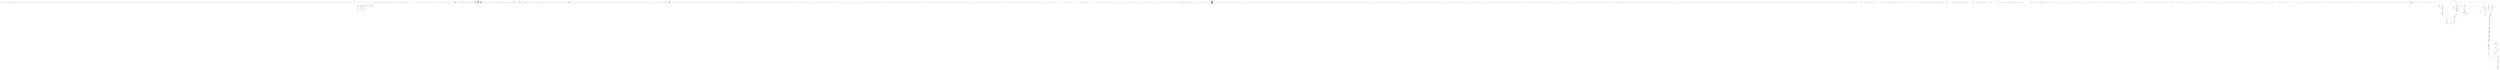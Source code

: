 digraph graph1756435781 {
	compound=true;
	edge[color=blue];
	node435930516[label="typedef long unsigned int size_t;"];
	node157876232[label="typedef int wchar_t;"];
	node353355687[label="struct stUn_ivp0 {
    int quot;
    int rem;
} ;"];
	node2042532331[label="typedef struct stUn_ivp0 div_t;"];
	node1852333676[label="struct stUn_ivp1 {
    long int quot;
    long int rem;
} ;"];
	node1277490082[label="typedef struct stUn_ivp1 ldiv_t;"];
	node673992096[label="__extension__ struct stUn_ivp2 {
    long long int quot;
    long long int rem;
} ;"];
	node776919575[label="__extension__ typedef struct stUn_ivp2 lldiv_t;"];
	node2111746687[label="extern size_t __ctype_get_mb_cur_max(void );"];
	node1773373551[label="void "];
	node558576687[label="extern double atof(const char *__nptr);"];
	node1900971551[label="const char *__nptr"];
	node1274308620[label="extern int atoi(const char *__nptr);"];
	node1480893137[label="const char *__nptr"];
	node184667021[label="extern long int atol(const char *__nptr);"];
	node1600427200[label="const char *__nptr"];
	node976807132[label="__extension__ extern long long int atoll(const char *__nptr);"];
	node972303630[label="const char *__nptr"];
	node646401836[label="extern double strtod(const char *__restrict __nptr, char **__restrict __endptr);"];
	node483135526[label="const char *__restrict __nptr"];
	node1405815755[label="char **__restrict __endptr"];
	node812708838[label="extern float strtof(const char *__restrict __nptr, char **__restrict __endptr);"];
	node1167607380[label="const char *__restrict __nptr"];
	node2067233363[label="char **__restrict __endptr"];
	node1651727123[label="extern long double strtold(const char *__restrict __nptr, char **__restrict __endptr);"];
	node476631259[label="const char *__restrict __nptr"];
	node1374498664[label="char **__restrict __endptr"];
	node1086811994[label="extern long int strtol(const char *__restrict __nptr, char **__restrict __endptr , int __base);"];
	node1583992583[label="const char *__restrict __nptr"];
	node1340666542[label="char **__restrict __endptr"];
	node888984210[label="int __base"];
	node1580727170[label="extern unsigned long int strtoul(const char *__restrict __nptr, char **__restrict __endptr , int __base);"];
	node936432499[label="const char *__restrict __nptr"];
	node318558192[label="char **__restrict __endptr"];
	node26428217[label="int __base"];
	node1348283308[label="__extension__ extern long long int strtoq(const char *__restrict __nptr, char **__restrict __endptr , int __base);"];
	node997657863[label="const char *__restrict __nptr"];
	node1590842898[label="char **__restrict __endptr"];
	node1337659716[label="int __base"];
	node651431031[label="__extension__ extern unsigned long long int strtouq(const char *__restrict __nptr, char **__restrict __endptr , int __base);"];
	node935522484[label="const char *__restrict __nptr"];
	node1980278840[label="char **__restrict __endptr"];
	node1798239502[label="int __base"];
	node1055317122[label="__extension__ extern long long int strtoll(const char *__restrict __nptr, char **__restrict __endptr , int __base);"];
	node1432599360[label="const char *__restrict __nptr"];
	node1056094437[label="char **__restrict __endptr"];
	node105856166[label="int __base"];
	node108798399[label="__extension__ extern unsigned long long int strtoull(const char *__restrict __nptr, char **__restrict __endptr , int __base);"];
	node1739111611[label="const char *__restrict __nptr"];
	node679681385[label="char **__restrict __endptr"];
	node2085428347[label="int __base"];
	node1167582947[label="extern char *l64a(long int __n);"];
	node222947526[label="long int __n"];
	node889961821[label="extern long int a64l(const char *__s);"];
	node2079989429[label="const char *__s"];
	node644718663[label="typedef unsigned char __u_char;"];
	node421481829[label="typedef unsigned short int __u_short;"];
	node198341554[label="typedef unsigned int __u_int;"];
	node1767994579[label="typedef unsigned long int __u_long;"];
	node238998613[label="typedef signed char __int8_t;"];
	node1214115553[label="typedef unsigned char __uint8_t;"];
	node2122408314[label="typedef signed short int __int16_t;"];
	node651176183[label="typedef unsigned short int __uint16_t;"];
	node27317011[label="typedef signed int __int32_t;"];
	node1736821242[label="typedef unsigned int __uint32_t;"];
	node1397795607[label="typedef signed long int __int64_t;"];
	node1991615833[label="typedef unsigned long int __uint64_t;"];
	node33779587[label="typedef __int8_t __int_least8_t;"];
	node2081284649[label="typedef __uint8_t __uint_least8_t;"];
	node127076514[label="typedef __int16_t __int_least16_t;"];
	node709792666[label="typedef __uint16_t __uint_least16_t;"];
	node1563324258[label="typedef __int32_t __int_least32_t;"];
	node1025726005[label="typedef __uint32_t __uint_least32_t;"];
	node407285007[label="typedef __int64_t __int_least64_t;"];
	node1637186972[label="typedef __uint64_t __uint_least64_t;"];
	node1225926739[label="typedef long int __quad_t;"];
	node2086412525[label="typedef unsigned long int __u_quad_t;"];
	node1977359388[label="typedef long int __intmax_t;"];
	node54056059[label="typedef unsigned long int __uintmax_t;"];
	node107879210[label="typedef unsigned long int __dev_t;"];
	node1256493959[label="typedef unsigned int __uid_t;"];
	node22958662[label="typedef unsigned int __gid_t;"];
	node501766514[label="typedef unsigned long int __ino_t;"];
	node684619244[label="typedef unsigned long int __ino64_t;"];
	node1303849183[label="typedef unsigned int __mode_t;"];
	node1221872454[label="typedef unsigned long int __nlink_t;"];
	node908749477[label="typedef long int __off_t;"];
	node442200980[label="typedef long int __off64_t;"];
	node63259849[label="typedef int __pid_t;"];
	node128654041[label="struct stUn_ivp3 {
    int __val[2];
} ;"];
	node1920226211[label="typedef struct stUn_ivp3 __fsid_t;"];
	node895697353[label="typedef long int __clock_t;"];
	node1798217138[label="typedef unsigned long int __rlim_t;"];
	node997919575[label="typedef unsigned long int __rlim64_t;"];
	node1280363901[label="typedef unsigned int __id_t;"];
	node936618636[label="typedef long int __time_t;"];
	node2038405091[label="typedef unsigned int __useconds_t;"];
	node2129021779[label="typedef long int __suseconds_t;"];
	node1606542587[label="typedef long int __suseconds64_t;"];
	node2094809200[label="typedef int __daddr_t;"];
	node854788294[label="typedef int __key_t;"];
	node2059830767[label="typedef int __clockid_t;"];
	node1239462179[label="typedef void *__timer_t;"];
	node2047966658[label="typedef long int __blksize_t;"];
	node852633168[label="typedef long int __blkcnt_t;"];
	node230456842[label="typedef long int __blkcnt64_t;"];
	node708968858[label="typedef unsigned long int __fsblkcnt_t;"];
	node611185531[label="typedef unsigned long int __fsblkcnt64_t;"];
	node1239821079[label="typedef unsigned long int __fsfilcnt_t;"];
	node1246052237[label="typedef unsigned long int __fsfilcnt64_t;"];
	node1348937989[label="typedef long int __fsword_t;"];
	node2053297815[label="typedef long int __ssize_t;"];
	node694541704[label="typedef long int __syscall_slong_t;"];
	node479105005[label="typedef unsigned long int __syscall_ulong_t;"];
	node1803306804[label="typedef __off64_t __loff_t;"];
	node1900447251[label="typedef char *__caddr_t;"];
	node345723898[label="typedef long int __intptr_t;"];
	node133047331[label="typedef unsigned int __socklen_t;"];
	node1020242985[label="typedef int __sig_atomic_t;"];
	node1976908217[label="typedef __u_char u_char;"];
	node1372365655[label="typedef __u_short u_short;"];
	node936045786[label="typedef __u_int u_int;"];
	node1652748779[label="typedef __u_long u_long;"];
	node1072267396[label="typedef __quad_t quad_t;"];
	node989956479[label="typedef __u_quad_t u_quad_t;"];
	node1839613624[label="typedef __fsid_t fsid_t;"];
	node412496882[label="typedef __loff_t loff_t;"];
	node820117866[label="typedef __ino_t ino_t;"];
	node1454795302[label="typedef __dev_t dev_t;"];
	node1290733383[label="typedef __gid_t gid_t;"];
	node1714507758[label="typedef __mode_t mode_t;"];
	node1414883107[label="typedef __nlink_t nlink_t;"];
	node1108039149[label="typedef __uid_t uid_t;"];
	node1373146168[label="typedef __off_t off_t;"];
	node1902545511[label="typedef __pid_t pid_t;"];
	node1016064173[label="typedef __id_t id_t;"];
	node900327013[label="typedef __ssize_t ssize_t;"];
	node1120917396[label="typedef __daddr_t daddr_t;"];
	node660144865[label="typedef __caddr_t caddr_t;"];
	node1445443819[label="typedef __key_t key_t;"];
	node1403032934[label="typedef __clock_t clock_t;"];
	node265202525[label="typedef __clockid_t clockid_t;"];
	node666144990[label="typedef __time_t time_t;"];
	node1931691665[label="typedef __timer_t timer_t;"];
	node1631826609[label="typedef unsigned long int ulong;"];
	node383127665[label="typedef unsigned short int ushort;"];
	node1306613962[label="typedef unsigned int uint;"];
	node2126273510[label="typedef __int8_t int8_t;"];
	node535517293[label="typedef __int16_t int16_t;"];
	node2130054146[label="typedef __int32_t int32_t;"];
	node1567903868[label="typedef __int64_t int64_t;"];
	node967730184[label="typedef __uint8_t u_int8_t;"];
	node1195834252[label="typedef __uint16_t u_int16_t;"];
	node416427727[label="typedef __uint32_t u_int32_t;"];
	node60924092[label="typedef __uint64_t u_int64_t;"];
	node121010315[label="typedef int register_t;"];
	subgraph cluster1682663597 {
		compound=true;
		style=dotted;
		label="__bswap_16()";
		node423207828[label="B_FuDe", shape="triangle"];
		node237789822[label="E_FuDe", shape="invtriangle"];
		node243076530[label="__uint16_t __bsx"];
		subgraph cluster500656514 {
			compound=true;
			style=dotted;
			label="CompoundStatement";
			node2121705071[label="B_CoSt", shape="triangle"];
			node1914928104[label="E_CoSt", shape="invtriangle"];
			node721783805[label="unsigned short int _imopVarPre21;"];
			subgraph cluster1445947009 {
				compound=true;
				style=dotted;
				label="CallStatement";
				node1869571492[label="B_CaSt", shape="triangle"];
				node160479339[label="E_CaSt", shape="invtriangle"];
				node1038753484[label="__bsx"];
				node67795316[label="_imopVarPre21"];
			}
			node1087439460[label="return _imopVarPre21;"];
		}
	}
	subgraph cluster1979242928 {
		compound=true;
		style=dotted;
		label="__bswap_32()";
		node83340805[label="B_FuDe", shape="triangle"];
		node505671182[label="E_FuDe", shape="invtriangle"];
		node1031486232[label="__uint32_t __bsx"];
		subgraph cluster193240998 {
			compound=true;
			style=dotted;
			label="CompoundStatement";
			node2143018378[label="B_CoSt", shape="triangle"];
			node1319019311[label="E_CoSt", shape="invtriangle"];
			node1471857648[label="unsigned int _imopVarPre97;"];
			subgraph cluster1425169218 {
				compound=true;
				style=dotted;
				label="CallStatement";
				node1377593328[label="B_CaSt", shape="triangle"];
				node2098556815[label="E_CaSt", shape="invtriangle"];
				node1159395201[label="__bsx"];
				node853956690[label="_imopVarPre97"];
			}
			node1189496205[label="return _imopVarPre97;"];
		}
	}
	subgraph cluster316929198 {
		compound=true;
		style=dotted;
		label="__bswap_64()";
		node1400132053[label="B_FuDe", shape="triangle"];
		node2019388056[label="E_FuDe", shape="invtriangle"];
		node222122132[label="__uint64_t __bsx"];
		subgraph cluster1299564036 {
			compound=true;
			style=dotted;
			label="CompoundStatement";
			node845519198[label="B_CoSt", shape="triangle"];
			node871557892[label="E_CoSt", shape="invtriangle"];
			node1353941826[label="unsigned long int _imopVarPre98;"];
			subgraph cluster2102241065 {
				compound=true;
				style=dotted;
				label="CallStatement";
				node557037330[label="B_CaSt", shape="triangle"];
				node1266568468[label="E_CaSt", shape="invtriangle"];
				node1895373539[label="__bsx"];
				node1546272524[label="_imopVarPre98"];
			}
			node615280623[label="return _imopVarPre98;"];
		}
	}
	subgraph cluster1297242263 {
		compound=true;
		style=dotted;
		label="__uint16_identity()";
		node636571283[label="B_FuDe", shape="triangle"];
		node608392736[label="E_FuDe", shape="invtriangle"];
		node1022823162[label="__uint16_t __x"];
		subgraph cluster972458732 {
			compound=true;
			style=dotted;
			label="CompoundStatement";
			node1711229836[label="B_CoSt", shape="triangle"];
			node193041293[label="E_CoSt", shape="invtriangle"];
			node1837377655[label="return __x;"];
		}
	}
	subgraph cluster823790002 {
		compound=true;
		style=dotted;
		label="__uint32_identity()";
		node1286393023[label="B_FuDe", shape="triangle"];
		node807240950[label="E_FuDe", shape="invtriangle"];
		node1032575105[label="__uint32_t __x"];
		subgraph cluster1761057660 {
			compound=true;
			style=dotted;
			label="CompoundStatement";
			node924067193[label="B_CoSt", shape="triangle"];
			node642086628[label="E_CoSt", shape="invtriangle"];
			node1071243292[label="return __x;"];
		}
	}
	subgraph cluster62759408 {
		compound=true;
		style=dotted;
		label="__uint64_identity()";
		node571598641[label="B_FuDe", shape="triangle"];
		node1944295884[label="E_FuDe", shape="invtriangle"];
		node1914077784[label="__uint64_t __x"];
		subgraph cluster553276023 {
			compound=true;
			style=dotted;
			label="CompoundStatement";
			node396875464[label="B_CoSt", shape="triangle"];
			node1328225951[label="E_CoSt", shape="invtriangle"];
			node1030952115[label="return __x;"];
		}
	}
	node718150867[label="struct stUn_ivp4 {
    unsigned long int __val[(1024 / (8 * sizeof(unsigned long int)))];
} ;"];
	node1293326171[label="typedef struct stUn_ivp4 __sigset_t;"];
	node1589606252[label="typedef __sigset_t sigset_t;"];
	node189963646[label="struct timeval {
    __time_t tv_sec;
    __suseconds_t tv_usec;
} ;"];
	node1601704307[label="struct timespec {
    __time_t tv_sec;
    __syscall_slong_t tv_nsec;
} ;"];
	node1641466052[label="typedef __suseconds_t suseconds_t;"];
	node208236934[label="typedef long int __fd_mask;"];
	node365016387[label="struct stUn_ivp5 {
    __fd_mask __fds_bits[1024 / (8 * (int) sizeof(__fd_mask))];
} ;"];
	node617347220[label="typedef struct stUn_ivp5 fd_set;"];
	node421608052[label="typedef __fd_mask fd_mask;"];
	node2028567885[label="extern int select(int __nfds, fd_set *__restrict __readfds , fd_set *__restrict __writefds , fd_set *__restrict __exceptfds , struct timeval *__restrict __timeout);"];
	node1013657610[label="int __nfds"];
	node192442996[label="fd_set *__restrict __readfds"];
	node1579897131[label="fd_set *__restrict __writefds"];
	node559559324[label="fd_set *__restrict __exceptfds"];
	node415117829[label="struct timeval *__restrict __timeout"];
	node1515772738[label="extern int pselect(int __nfds, fd_set *__restrict __readfds , fd_set *__restrict __writefds , fd_set *__restrict __exceptfds , const struct timespec *__restrict __timeout , const __sigset_t *__restrict __sigmask);"];
	node196218979[label="int __nfds"];
	node273480484[label="fd_set *__restrict __readfds"];
	node542467430[label="fd_set *__restrict __writefds"];
	node1316525828[label="fd_set *__restrict __exceptfds"];
	node1361952992[label="const struct timespec *__restrict __timeout"];
	node342907384[label="const __sigset_t *__restrict __sigmask"];
	node358383278[label="typedef __blksize_t blksize_t;"];
	node624630973[label="typedef __blkcnt_t blkcnt_t;"];
	node745186412[label="typedef __fsblkcnt_t fsblkcnt_t;"];
	node564892060[label="typedef __fsfilcnt_t fsfilcnt_t;"];
	node1733439693[label="union stUn_ivp7 {
    __extension__ unsigned long long int __value64;
    struct stUn_ivp6 {
        unsigned int __low;
        unsigned int __high;
    } __value32;
} ;"];
	node1444353676[label="typedef union stUn_ivp7 __atomic_wide_counter;"];
	node912373554[label="struct __pthread_internal_list {
    struct __pthread_internal_list *__prev;
    struct __pthread_internal_list *__next;
} ;"];
	node1107678672[label="typedef struct __pthread_internal_list __pthread_list_t;"];
	node1155167327[label="struct __pthread_internal_slist {
    struct __pthread_internal_slist *__next;
} ;"];
	node7876037[label="typedef struct __pthread_internal_slist __pthread_slist_t;"];
	node899239977[label="struct __pthread_mutex_s {
    int __lock;
    unsigned int __count;
    int __owner;
    unsigned int __nusers;
    int __kind;
    short __spins;
    short __elision;
    __pthread_list_t __list;
} ;"];
	node2024413011[label="struct __pthread_rwlock_arch_t {
    unsigned int __readers;
    unsigned int __writers;
    unsigned int __wrphase_futex;
    unsigned int __writers_futex;
    unsigned int __pad3;
    unsigned int __pad4;
    int __cur_writer;
    int __shared;
    signed char __rwelision;
    unsigned char __pad1[7];
    unsigned long int __pad2;
    unsigned int __flags;
} ;"];
	node1151632828[label="struct __pthread_cond_s {
    __atomic_wide_counter __wseq;
    __atomic_wide_counter __g1_start;
    unsigned int __g_refs[2];
    unsigned int __g_size[2];
    unsigned int __g1_orig_size;
    unsigned int __wrefs;
    unsigned int __g_signals[2];
} ;"];
	node2105183523[label="typedef unsigned int __tss_t;"];
	node776006216[label="typedef unsigned long int __thrd_t;"];
	node2083887112[label="struct stUn_ivp8 {
    int __data;
} ;"];
	node1963729827[label="typedef struct stUn_ivp8 __once_flag;"];
	node9451853[label="typedef unsigned long int pthread_t;"];
	node452592778[label="union stUn_ivp9 {
    char __size[4];
    int __align;
} ;"];
	node2145383787[label="typedef union stUn_ivp9 pthread_mutexattr_t;"];
	node476583777[label="union stUn_ivp10 {
    char __size[4];
    int __align;
} ;"];
	node1588609461[label="typedef union stUn_ivp10 pthread_condattr_t;"];
	node1577253667[label="typedef unsigned int pthread_key_t;"];
	node902387817[label="typedef int pthread_once_t;"];
	node656020492[label="union pthread_attr_t {
    char __size[56];
    long int __align;
} ;"];
	node143943129[label="typedef union pthread_attr_t pthread_attr_t;"];
	node333199419[label="union stUn_ivp11 {
    struct __pthread_mutex_s __data;
    char __size[40];
    long int __align;
} ;"];
	node195198182[label="typedef union stUn_ivp11 pthread_mutex_t;"];
	node401226688[label="union stUn_ivp12 {
    struct __pthread_cond_s __data;
    char __size[48];
    __extension__ long long int __align;
} ;"];
	node848019559[label="typedef union stUn_ivp12 pthread_cond_t;"];
	node395229891[label="union stUn_ivp13 {
    struct __pthread_rwlock_arch_t __data;
    char __size[56];
    long int __align;
} ;"];
	node1616242841[label="typedef union stUn_ivp13 pthread_rwlock_t;"];
	node2119380781[label="union stUn_ivp14 {
    char __size[8];
    long int __align;
} ;"];
	node2062516224[label="typedef union stUn_ivp14 pthread_rwlockattr_t;"];
	node687798690[label="typedef volatile int pthread_spinlock_t;"];
	node2095538351[label="union stUn_ivp15 {
    char __size[32];
    long int __align;
} ;"];
	node2062575931[label="typedef union stUn_ivp15 pthread_barrier_t;"];
	node1664879201[label="union stUn_ivp16 {
    char __size[4];
    int __align;
} ;"];
	node1693848538[label="typedef union stUn_ivp16 pthread_barrierattr_t;"];
	node1931675425[label="extern long int random(void );"];
	node405804899[label="void "];
	node1867679941[label="extern void srandom(unsigned int __seed);"];
	node1143171370[label="unsigned int __seed"];
	node1532660177[label="extern char *initstate(unsigned int __seed, char *__statebuf , size_t __statelen);"];
	node306678606[label="unsigned int __seed"];
	node1313346834[label="char *__statebuf"];
	node500992155[label="size_t __statelen"];
	node1155498828[label="extern char *setstate(char *__statebuf);"];
	node1630578421[label="char *__statebuf"];
	node2058613140[label="struct random_data {
    int32_t *fptr;
    int32_t *rptr;
    int32_t *state;
    int rand_type;
    int rand_deg;
    int rand_sep;
    int32_t *end_ptr;
} ;"];
	node1507557910[label="extern int random_r(struct random_data *__restrict __buf, int32_t *__restrict __result);"];
	node130629225[label="struct random_data *__restrict __buf"];
	node2079418738[label="int32_t *__restrict __result"];
	node29063342[label="extern int srandom_r(unsigned int __seed, struct random_data *__buf);"];
	node921273396[label="unsigned int __seed"];
	node1617463959[label="struct random_data *__buf"];
	node1207178960[label="extern int initstate_r(unsigned int __seed, char *__restrict __statebuf , size_t __statelen , struct random_data *__restrict __buf);"];
	node1539575645[label="unsigned int __seed"];
	node94745492[label="char *__restrict __statebuf"];
	node2070649285[label="size_t __statelen"];
	node226250699[label="struct random_data *__restrict __buf"];
	node1943878214[label="extern int setstate_r(char *__restrict __statebuf, struct random_data *__restrict __buf);"];
	node1570077936[label="char *__restrict __statebuf"];
	node427274463[label="struct random_data *__restrict __buf"];
	node154003348[label="extern int rand(void );"];
	node1909332462[label="void "];
	node633366676[label="extern void srand(unsigned int __seed);"];
	node1482151715[label="unsigned int __seed"];
	node203717378[label="extern int rand_r(unsigned int *__seed);"];
	node16040937[label="unsigned int *__seed"];
	node895684328[label="extern double drand48(void );"];
	node1162358658[label="void "];
	node1543358763[label="extern double erand48(unsigned short int __xsubi[3]);"];
	node1781593777[label="unsigned short int __xsubi[3]"];
	node451667801[label="extern long int lrand48(void );"];
	node2139332293[label="void "];
	node1338526866[label="extern long int nrand48(unsigned short int __xsubi[3]);"];
	node998575031[label="unsigned short int __xsubi[3]"];
	node135347879[label="extern long int mrand48(void );"];
	node1292719759[label="void "];
	node1078290151[label="extern long int jrand48(unsigned short int __xsubi[3]);"];
	node544239216[label="unsigned short int __xsubi[3]"];
	node1329489396[label="extern void srand48(long int __seedval);"];
	node1398063054[label="long int __seedval"];
	node1095991632[label="extern unsigned short int *seed48(unsigned short int __seed16v[3]);"];
	node367660195[label="unsigned short int __seed16v[3]"];
	node788790720[label="extern void lcong48(unsigned short int __param[7]);"];
	node261801753[label="unsigned short int __param[7]"];
	node626071701[label="struct drand48_data {
    unsigned short int __x[3];
    unsigned short int __old_x[3];
    unsigned short int __c;
    unsigned short int __init;
    __extension__ unsigned long long int __a;
} ;"];
	node1555243328[label="extern int drand48_r(struct drand48_data *__restrict __buffer, double *__restrict __result);"];
	node1189050702[label="struct drand48_data *__restrict __buffer"];
	node2030568021[label="double *__restrict __result"];
	node506972944[label="extern int erand48_r(unsigned short int __xsubi[3], struct drand48_data *__restrict __buffer , double *__restrict __result);"];
	node758113930[label="unsigned short int __xsubi[3]"];
	node147646893[label="struct drand48_data *__restrict __buffer"];
	node909773218[label="double *__restrict __result"];
	node857010553[label="extern int lrand48_r(struct drand48_data *__restrict __buffer, long int *__restrict __result);"];
	node783759938[label="struct drand48_data *__restrict __buffer"];
	node2069229734[label="long int *__restrict __result"];
	node1724067349[label="extern int nrand48_r(unsigned short int __xsubi[3], struct drand48_data *__restrict __buffer , long int *__restrict __result);"];
	node1446762148[label="unsigned short int __xsubi[3]"];
	node1451732454[label="struct drand48_data *__restrict __buffer"];
	node2101325597[label="long int *__restrict __result"];
	node942829525[label="extern int mrand48_r(struct drand48_data *__restrict __buffer, long int *__restrict __result);"];
	node950954487[label="struct drand48_data *__restrict __buffer"];
	node703665376[label="long int *__restrict __result"];
	node144055893[label="extern int jrand48_r(unsigned short int __xsubi[3], struct drand48_data *__restrict __buffer , long int *__restrict __result);"];
	node1976233207[label="unsigned short int __xsubi[3]"];
	node1270490884[label="struct drand48_data *__restrict __buffer"];
	node1613856232[label="long int *__restrict __result"];
	node1169929192[label="extern int srand48_r(long int __seedval, struct drand48_data *__buffer);"];
	node1803439542[label="long int __seedval"];
	node42801967[label="struct drand48_data *__buffer"];
	node112774596[label="extern int seed48_r(unsigned short int __seed16v[3], struct drand48_data *__buffer);"];
	node207517334[label="unsigned short int __seed16v[3]"];
	node1642286060[label="struct drand48_data *__buffer"];
	node1089268437[label="extern int lcong48_r(unsigned short int __param[7], struct drand48_data *__buffer);"];
	node62262243[label="unsigned short int __param[7]"];
	node1631537374[label="struct drand48_data *__buffer"];
	node978798[label="extern void *malloc(size_t __size);"];
	node1711329405[label="size_t __size"];
	node1660136848[label="extern void *calloc(size_t __nmemb, size_t __size);"];
	node1091437627[label="size_t __nmemb"];
	node76017194[label="size_t __size"];
	node1575043618[label="extern void *realloc(void *__ptr, size_t __size);"];
	node1090788401[label="void *__ptr"];
	node1197981223[label="size_t __size"];
	node590399893[label="extern void free(void *__ptr);"];
	node645073399[label="void *__ptr"];
	node1007881394[label="extern void *reallocarray(void *__ptr, size_t __nmemb , size_t __size);"];
	node766045568[label="void *__ptr"];
	node1614427365[label="size_t __nmemb"];
	node1401758472[label="size_t __size"];
	node1914000149[label="extern void *reallocarray(void *__ptr, size_t __nmemb , size_t __size);"];
	node976783209[label="void *__ptr"];
	node1823652167[label="size_t __nmemb"];
	node779445238[label="size_t __size"];
	node1017472170[label="extern void *alloca(size_t __size);"];
	node2146698020[label="size_t __size"];
	node1633360815[label="extern void *valloc(size_t __size);"];
	node1762997532[label="size_t __size"];
	node2079954912[label="extern int posix_memalign(void **__memptr, size_t __alignment , size_t __size);"];
	node1765232168[label="void **__memptr"];
	node1265615409[label="size_t __alignment"];
	node2147158964[label="size_t __size"];
	node314280259[label="extern void *aligned_alloc(size_t __alignment, size_t __size);"];
	node266571038[label="size_t __alignment"];
	node442076720[label="size_t __size"];
	node423861956[label="extern void abort(void );"];
	node836252974[label="void "];
	node1516522869[label="extern int atexit(void ( *__func )(void ));"];
	node1652339693[label="void ( *__func )(void )"];
	node994588190[label="void "];
	node1402941420[label="extern int at_quick_exit(void ( *__func )(void ));"];
	node1868532012[label="void ( *__func )(void )"];
	node13478280[label="void "];
	node678565780[label="extern int on_exit(void ( *__func )(int __status, void *__arg), void *__arg);"];
	node1076312425[label="void ( *__func )(int __status, void *__arg)"];
	node534199755[label="int __status"];
	node1852361929[label="void *__arg"];
	node1984779424[label="void *__arg"];
	node1080107094[label="extern void exit(int __status);"];
	node2056319805[label="int __status"];
	node517637439[label="extern void quick_exit(int __status);"];
	node399662621[label="int __status"];
	node1696149270[label="extern void _Exit(int __status);"];
	node1271540233[label="int __status"];
	node565678786[label="extern char *getenv(const char *__name);"];
	node840106684[label="const char *__name"];
	node134250967[label="extern int putenv(char *__string);"];
	node2075455645[label="char *__string"];
	node585027490[label="extern int setenv(const char *__name, const char *__value , int __replace);"];
	node227666119[label="const char *__name"];
	node2026537560[label="const char *__value"];
	node1631050884[label="int __replace"];
	node302408146[label="extern int unsetenv(const char *__name);"];
	node757190955[label="const char *__name"];
	node1146980236[label="extern int clearenv(void );"];
	node1469906116[label="void "];
	node120476166[label="extern char *mktemp(char *__template);"];
	node972417956[label="char *__template"];
	node1006546317[label="extern int mkstemp(char *__template);"];
	node710778590[label="char *__template"];
	node1989968081[label="extern int mkstemps(char *__template, int __suffixlen);"];
	node974082369[label="char *__template"];
	node2038595185[label="int __suffixlen"];
	node1573832937[label="extern char *mkdtemp(char *__template);"];
	node1922191129[label="char *__template"];
	node860144087[label="extern int system(const char *__command);"];
	node506890727[label="const char *__command"];
	node174662829[label="extern char *realpath(const char *__restrict __name, char *__restrict __resolved);"];
	node396308663[label="const char *__restrict __name"];
	node950982829[label="char *__restrict __resolved"];
	node1163358778[label="typedef int ( *__compar_fn_t )(const void *, const void *);"];
	node1397504925[label="const void *"];
	node279772720[label="const void *"];
	node71303206[label="extern void *bsearch(const void *__key, const void *__base , size_t __nmemb , size_t __size , __compar_fn_t __compar);"];
	node360328326[label="const void *__key"];
	node1037612046[label="const void *__base"];
	node1210315984[label="size_t __nmemb"];
	node341631013[label="size_t __size"];
	node1947633620[label="__compar_fn_t __compar"];
	node1788579635[label="extern void qsort(void *__base, size_t __nmemb , size_t __size , __compar_fn_t __compar);"];
	node1854154410[label="void *__base"];
	node1369468885[label="size_t __nmemb"];
	node2127513096[label="size_t __size"];
	node1698185801[label="__compar_fn_t __compar"];
	node172517457[label="extern int abs(int __x);"];
	node1711756103[label="int __x"];
	node713064949[label="extern long int labs(long int __x);"];
	node1359826251[label="long int __x"];
	node1749693684[label="__extension__ extern long long int llabs(long long int __x);"];
	node1820969262[label="long long int __x"];
	node61693849[label="extern div_t div(int __numer, int __denom);"];
	node1990747767[label="int __numer"];
	node1938741459[label="int __denom"];
	node1694568739[label="extern ldiv_t ldiv(long int __numer, long int __denom);"];
	node1059846157[label="long int __numer"];
	node2136509382[label="long int __denom"];
	node1558129795[label="__extension__ extern lldiv_t lldiv(long long int __numer, long long int __denom);"];
	node525180031[label="long long int __numer"];
	node1120843391[label="long long int __denom"];
	node2144835163[label="extern char *ecvt(double __value, int __ndigit , int *__restrict __decpt , int *__restrict __sign);"];
	node424181011[label="double __value"];
	node1275693559[label="int __ndigit"];
	node396156751[label="int *__restrict __decpt"];
	node538459693[label="int *__restrict __sign"];
	node186826428[label="extern char *fcvt(double __value, int __ndigit , int *__restrict __decpt , int *__restrict __sign);"];
	node815450270[label="double __value"];
	node316486913[label="int __ndigit"];
	node1054132258[label="int *__restrict __decpt"];
	node317685173[label="int *__restrict __sign"];
	node568535158[label="extern char *gcvt(double __value, int __ndigit , char *__buf);"];
	node93518808[label="double __value"];
	node1975576254[label="int __ndigit"];
	node1935820073[label="char *__buf"];
	node1676333942[label="extern char *qecvt(long double __value, int __ndigit , int *__restrict __decpt , int *__restrict __sign);"];
	node1533425651[label="long double __value"];
	node1243827743[label="int __ndigit"];
	node1114738367[label="int *__restrict __decpt"];
	node1108121945[label="int *__restrict __sign"];
	node1151955636[label="extern char *qfcvt(long double __value, int __ndigit , int *__restrict __decpt , int *__restrict __sign);"];
	node1915624447[label="long double __value"];
	node2094152182[label="int __ndigit"];
	node1871166572[label="int *__restrict __decpt"];
	node1978443480[label="int *__restrict __sign"];
	node844030922[label="extern char *qgcvt(long double __value, int __ndigit , char *__buf);"];
	node766291229[label="long double __value"];
	node841773244[label="int __ndigit"];
	node1669194889[label="char *__buf"];
	node1281168969[label="extern int ecvt_r(double __value, int __ndigit , int *__restrict __decpt , int *__restrict __sign , char *__restrict __buf , size_t __len);"];
	node412903043[label="double __value"];
	node1163480574[label="int __ndigit"];
	node2080301043[label="int *__restrict __decpt"];
	node381352144[label="int *__restrict __sign"];
	node1077650335[label="char *__restrict __buf"];
	node85984074[label="size_t __len"];
	node869928877[label="extern int fcvt_r(double __value, int __ndigit , int *__restrict __decpt , int *__restrict __sign , char *__restrict __buf , size_t __len);"];
	node1781336601[label="double __value"];
	node1562960136[label="int __ndigit"];
	node2048186532[label="int *__restrict __decpt"];
	node1892075175[label="int *__restrict __sign"];
	node1515207920[label="char *__restrict __buf"];
	node1590803535[label="size_t __len"];
	node206823346[label="extern int qecvt_r(long double __value, int __ndigit , int *__restrict __decpt , int *__restrict __sign , char *__restrict __buf , size_t __len);"];
	node524336000[label="long double __value"];
	node630191434[label="int __ndigit"];
	node410167294[label="int *__restrict __decpt"];
	node673974417[label="int *__restrict __sign"];
	node1005096127[label="char *__restrict __buf"];
	node1196694338[label="size_t __len"];
	node434535618[label="extern int qfcvt_r(long double __value, int __ndigit , int *__restrict __decpt , int *__restrict __sign , char *__restrict __buf , size_t __len);"];
	node39670567[label="long double __value"];
	node1734514802[label="int __ndigit"];
	node865585344[label="int *__restrict __decpt"];
	node667504652[label="int *__restrict __sign"];
	node576557994[label="char *__restrict __buf"];
	node51626955[label="size_t __len"];
	node1867673489[label="extern int mblen(const char *__s, size_t __n);"];
	node469715743[label="const char *__s"];
	node670467403[label="size_t __n"];
	node1068844659[label="extern int mbtowc(wchar_t *__restrict __pwc, const char *__restrict __s , size_t __n);"];
	node604664189[label="wchar_t *__restrict __pwc"];
	node2077672286[label="const char *__restrict __s"];
	node1635357010[label="size_t __n"];
	node593554402[label="extern int wctomb(char *__s, wchar_t __wchar);"];
	node1463312738[label="char *__s"];
	node253658963[label="wchar_t __wchar"];
	node559037979[label="extern size_t mbstowcs(wchar_t *__restrict __pwcs, const char *__restrict __s , size_t __n);"];
	node1621877792[label="wchar_t *__restrict __pwcs"];
	node630278015[label="const char *__restrict __s"];
	node1343049192[label="size_t __n"];
	node301682537[label="extern size_t wcstombs(char *__restrict __s, const wchar_t *__restrict __pwcs , size_t __n);"];
	node347392698[label="char *__restrict __s"];
	node2017080792[label="const wchar_t *__restrict __pwcs"];
	node772629104[label="size_t __n"];
	node1286094531[label="extern int rpmatch(const char *__response);"];
	node937943177[label="const char *__response"];
	node692203105[label="extern int getsubopt(char **__restrict __optionp, char *const *__restrict __tokens , char **__restrict __valuep);"];
	node748921347[label="char **__restrict __optionp"];
	node1265118833[label="char *const *__restrict __tokens"];
	node594437475[label="char **__restrict __valuep"];
	node2138655503[label="extern int getloadavg(double __loadavg[], int __nelem);"];
	node258076782[label="double __loadavg[]"];
	node486903996[label="int __nelem"];
	node1663265128[label="typedef __builtin_va_list __gnuc_va_list;"];
	node1851920297[label="struct stUn_ivp18 {
    int __count;
    union stUn_ivp17 {
        unsigned int __wch;
        char __wchb[4];
    } __value;
} ;"];
	node838162443[label="typedef struct stUn_ivp18 __mbstate_t;"];
	node961413380[label="struct _G_fpos_t {
    __off_t __pos;
    __mbstate_t __state;
} ;"];
	node652576951[label="typedef struct _G_fpos_t __fpos_t;"];
	node766469387[label="struct _G_fpos64_t {
    __off64_t __pos;
    __mbstate_t __state;
} ;"];
	node1794181799[label="typedef struct _G_fpos64_t __fpos64_t;"];
	node255640288[label="struct _IO_FILE ;"];
	node318705231[label="typedef struct _IO_FILE __FILE;"];
	node1114740236[label="struct _IO_FILE ;"];
	node1020984194[label="typedef struct _IO_FILE FILE;"];
	node1348356159[label="struct _IO_FILE ;"];
	node1050046055[label="struct _IO_marker ;"];
	node162083492[label="struct _IO_codecvt ;"];
	node388123565[label="struct _IO_wide_data ;"];
	node949289272[label="typedef void _IO_lock_t;"];
	node831351274[label="struct _IO_FILE {
    int _flags;
    char *_IO_read_ptr;
    char *_IO_read_end;
    char *_IO_read_base;
    char *_IO_write_base;
    char *_IO_write_ptr;
    char *_IO_write_end;
    char *_IO_buf_base;
    char *_IO_buf_end;
    char *_IO_save_base;
    char *_IO_backup_base;
    char *_IO_save_end;
    struct _IO_marker *_markers;
    struct _IO_FILE *_chain;
    int _fileno;
    int _flags2;
    __off_t _old_offset;
    unsigned short _cur_column;
    signed char _vtable_offset;
    char _shortbuf[1];
    _IO_lock_t *_lock;
    __off64_t _offset;
    struct _IO_codecvt *_codecvt;
    struct _IO_wide_data *_wide_data;
    struct _IO_FILE *_freeres_list;
    void *_freeres_buf;
    size_t __pad5;
    int _mode;
    char _unused2[15 * sizeof(int) - 4 * sizeof(void *) - sizeof(size_t)];
} ;"];
	node1699393944[label="typedef __gnuc_va_list va_list;"];
	node1414771037[label="typedef __fpos_t fpos_t;"];
	node481135566[label="extern FILE *stdin;"];
	node429214117[label="extern FILE *stdout;"];
	node316352801[label="extern FILE *stderr;"];
	node69736093[label="extern int remove(const char *__filename);"];
	node8290162[label="const char *__filename"];
	node1229877904[label="extern int rename(const char *__old, const char *__new);"];
	node1336837205[label="const char *__old"];
	node602679582[label="const char *__new"];
	node1034654566[label="extern int renameat(int __oldfd, const char *__old , int __newfd , const char *__new);"];
	node1744111214[label="int __oldfd"];
	node1360243494[label="const char *__old"];
	node1345700412[label="int __newfd"];
	node2030216407[label="const char *__new"];
	node332391051[label="extern int fclose(FILE *__stream);"];
	node1216745400[label="FILE *__stream"];
	node104621433[label="extern FILE *tmpfile(void );"];
	node243022754[label="void "];
	node980555274[label="extern char *tmpnam(char [20]);"];
	node229313132[label="char [20]"];
	node1193493596[label="extern char *tmpnam_r(char __s[20]);"];
	node281632155[label="char __s[20]"];
	node1376527199[label="extern char *tempnam(const char *__dir, const char *__pfx);"];
	node1369141866[label="const char *__dir"];
	node1653023162[label="const char *__pfx"];
	node1009480482[label="extern int fflush(FILE *__stream);"];
	node616998001[label="FILE *__stream"];
	node1717547480[label="extern int fflush_unlocked(FILE *__stream);"];
	node1404112538[label="FILE *__stream"];
	node50653242[label="extern FILE *fopen(const char *__restrict __filename, const char *__restrict __modes);"];
	node1009062488[label="const char *__restrict __filename"];
	node938326010[label="const char *__restrict __modes"];
	node1797047035[label="extern FILE *freopen(const char *__restrict __filename, const char *__restrict __modes , FILE *__restrict __stream);"];
	node2109642324[label="const char *__restrict __filename"];
	node191504590[label="const char *__restrict __modes"];
	node1446594688[label="FILE *__restrict __stream"];
	node726914812[label="extern FILE *fdopen(int __fd, const char *__modes);"];
	node1011998405[label="int __fd"];
	node1785968460[label="const char *__modes"];
	node928893276[label="extern FILE *fmemopen(void *__s, size_t __len , const char *__modes);"];
	node2060075332[label="void *__s"];
	node1335390626[label="size_t __len"];
	node1209559976[label="const char *__modes"];
	node1667189729[label="extern FILE *open_memstream(char **__bufloc, size_t *__sizeloc);"];
	node357474679[label="char **__bufloc"];
	node1900296579[label="size_t *__sizeloc"];
	node828851672[label="extern void setbuf(FILE *__restrict __stream, char *__restrict __buf);"];
	node664706197[label="FILE *__restrict __stream"];
	node1990567985[label="char *__restrict __buf"];
	node1902549045[label="extern int setvbuf(FILE *__restrict __stream, char *__restrict __buf , int __modes , size_t __n);"];
	node1907591953[label="FILE *__restrict __stream"];
	node1935683208[label="char *__restrict __buf"];
	node1394941443[label="int __modes"];
	node1517423839[label="size_t __n"];
	node1629597765[label="extern void setbuffer(FILE *__restrict __stream, char *__restrict __buf , size_t __size);"];
	node48112359[label="FILE *__restrict __stream"];
	node1608628434[label="char *__restrict __buf"];
	node985564948[label="size_t __size"];
	node1861889542[label="extern void setlinebuf(FILE *__stream);"];
	node1860982348[label="FILE *__stream"];
	node145959342[label="extern int fprintf(FILE *__restrict __stream, const char *__restrict __format, ...);"];
	node1135254733[label="FILE *__restrict __stream"];
	node1139105019[label="const char *__restrict __format"];
	node2104428878[label="extern int printf(const char *__restrict __format, ...);"];
	node1733925806[label="const char *__restrict __format"];
	node1771413157[label="extern int sprintf(char *__restrict __s, const char *__restrict __format, ...);"];
	node1647044637[label="char *__restrict __s"];
	node1238752153[label="const char *__restrict __format"];
	node215955477[label="extern int vfprintf(FILE *__restrict __s, const char *__restrict __format , __gnuc_va_list __arg);"];
	node639651727[label="FILE *__restrict __s"];
	node2122628763[label="const char *__restrict __format"];
	node99823907[label="__gnuc_va_list __arg"];
	node1873480981[label="extern int vprintf(const char *__restrict __format, __gnuc_va_list __arg);"];
	node802334372[label="const char *__restrict __format"];
	node2087228281[label="__gnuc_va_list __arg"];
	node191519989[label="extern int vsprintf(char *__restrict __s, const char *__restrict __format , __gnuc_va_list __arg);"];
	node1304046855[label="char *__restrict __s"];
	node1784600057[label="const char *__restrict __format"];
	node1289555759[label="__gnuc_va_list __arg"];
	node366221651[label="extern int snprintf(char *__restrict __s, size_t __maxlen , const char *__restrict __format, ...);"];
	node954604393[label="char *__restrict __s"];
	node2040247533[label="size_t __maxlen"];
	node1907842969[label="const char *__restrict __format"];
	node1136258881[label="extern int vsnprintf(char *__restrict __s, size_t __maxlen , const char *__restrict __format , __gnuc_va_list __arg);"];
	node1794497[label="char *__restrict __s"];
	node754730101[label="size_t __maxlen"];
	node2088007852[label="const char *__restrict __format"];
	node352967390[label="__gnuc_va_list __arg"];
	node897123543[label="extern int vdprintf(int __fd, const char *__restrict __fmt , __gnuc_va_list __arg);"];
	node643658493[label="int __fd"];
	node807544958[label="const char *__restrict __fmt"];
	node1884044450[label="__gnuc_va_list __arg"];
	node332911016[label="extern int dprintf(int __fd, const char *__restrict __fmt, ...);"];
	node1673091632[label="int __fd"];
	node320069288[label="const char *__restrict __fmt"];
	node1713535296[label="extern int fscanf(FILE *__restrict __stream, const char *__restrict __format, ...);"];
	node413097688[label="FILE *__restrict __stream"];
	node811104055[label="const char *__restrict __format"];
	node1708836882[label="extern int scanf(const char *__restrict __format, ...);"];
	node1631762909[label="const char *__restrict __format"];
	node1154850984[label="extern int sscanf(const char *__restrict __s, const char *__restrict __format, ...);"];
	node1887112091[label="const char *__restrict __s"];
	node341265631[label="const char *__restrict __format"];
	node848628428[label="extern int fscanf(FILE *__restrict __stream, const char *__restrict __format, ...);"];
	node1471036430[label="FILE *__restrict __stream"];
	node1353340966[label="const char *__restrict __format"];
	node1642004219[label="extern int scanf(const char *__restrict __format, ...);"];
	node323259693[label="const char *__restrict __format"];
	node1116768981[label="extern int sscanf(const char *__restrict __s, const char *__restrict __format, ...);"];
	node1257974928[label="const char *__restrict __s"];
	node645215879[label="const char *__restrict __format"];
	node853588368[label="extern int vfscanf(FILE *__restrict __s, const char *__restrict __format , __gnuc_va_list __arg);"];
	node1835961852[label="FILE *__restrict __s"];
	node1534809220[label="const char *__restrict __format"];
	node2030219270[label="__gnuc_va_list __arg"];
	node1108209282[label="extern int vscanf(const char *__restrict __format, __gnuc_va_list __arg);"];
	node590922745[label="const char *__restrict __format"];
	node1460153622[label="__gnuc_va_list __arg"];
	node566988925[label="extern int vsscanf(const char *__restrict __s, const char *__restrict __format , __gnuc_va_list __arg);"];
	node480605403[label="const char *__restrict __s"];
	node1869366370[label="const char *__restrict __format"];
	node185503802[label="__gnuc_va_list __arg"];
	node1968514945[label="extern int vfscanf(FILE *__restrict __s, const char *__restrict __format , __gnuc_va_list __arg);"];
	node933092018[label="FILE *__restrict __s"];
	node564985952[label="const char *__restrict __format"];
	node597680015[label="__gnuc_va_list __arg"];
	node1330737673[label="extern int vscanf(const char *__restrict __format, __gnuc_va_list __arg);"];
	node114130181[label="const char *__restrict __format"];
	node590982416[label="__gnuc_va_list __arg"];
	node90529124[label="extern int vsscanf(const char *__restrict __s, const char *__restrict __format , __gnuc_va_list __arg);"];
	node506751455[label="const char *__restrict __s"];
	node650715738[label="const char *__restrict __format"];
	node1635207173[label="__gnuc_va_list __arg"];
	node1716284348[label="extern int fgetc(FILE *__stream);"];
	node460399589[label="FILE *__stream"];
	node251292289[label="extern int getc(FILE *__stream);"];
	node1433268548[label="FILE *__stream"];
	node162474496[label="extern int getchar(void );"];
	node1483676655[label="void "];
	node1114067878[label="extern int getc_unlocked(FILE *__stream);"];
	node2033906739[label="FILE *__stream"];
	node989114702[label="extern int getchar_unlocked(void );"];
	node1691841404[label="void "];
	node1616253157[label="extern int fgetc_unlocked(FILE *__stream);"];
	node1449859855[label="FILE *__stream"];
	node1881761084[label="extern int fputc(int __c, FILE *__stream);"];
	node1527911803[label="int __c"];
	node1020045148[label="FILE *__stream"];
	node234471338[label="extern int putc(int __c, FILE *__stream);"];
	node2093446813[label="int __c"];
	node1241216976[label="FILE *__stream"];
	node879901950[label="extern int putchar(int __c);"];
	node1979001148[label="int __c"];
	node2066180616[label="extern int fputc_unlocked(int __c, FILE *__stream);"];
	node2016623962[label="int __c"];
	node30600223[label="FILE *__stream"];
	node162040466[label="extern int putc_unlocked(int __c, FILE *__stream);"];
	node1003404175[label="int __c"];
	node484015806[label="FILE *__stream"];
	node26815371[label="extern int putchar_unlocked(int __c);"];
	node1008164226[label="int __c"];
	node1423523790[label="extern int getw(FILE *__stream);"];
	node391527298[label="FILE *__stream"];
	node1868874764[label="extern int putw(int __w, FILE *__stream);"];
	node856734504[label="int __w"];
	node1851066057[label="FILE *__stream"];
	node1056080234[label="extern char *fgets(char *__restrict __s, int __n , FILE *__restrict __stream);"];
	node1935482295[label="char *__restrict __s"];
	node1628987793[label="int __n"];
	node1039768926[label="FILE *__restrict __stream"];
	node720863731[label="extern __ssize_t __getdelim(char **__restrict __lineptr, size_t *__restrict __n , int __delimiter , FILE *__restrict __stream);"];
	node666918617[label="char **__restrict __lineptr"];
	node210949780[label="size_t *__restrict __n"];
	node1719246978[label="int __delimiter"];
	node1535333469[label="FILE *__restrict __stream"];
	node1239213409[label="extern __ssize_t getdelim(char **__restrict __lineptr, size_t *__restrict __n , int __delimiter , FILE *__restrict __stream);"];
	node443049200[label="char **__restrict __lineptr"];
	node814362288[label="size_t *__restrict __n"];
	node754815417[label="int __delimiter"];
	node1605828024[label="FILE *__restrict __stream"];
	node1553482916[label="extern __ssize_t getline(char **__restrict __lineptr, size_t *__restrict __n , FILE *__restrict __stream);"];
	node1800211426[label="char **__restrict __lineptr"];
	node153434037[label="size_t *__restrict __n"];
	node1598524994[label="FILE *__restrict __stream"];
	node411168628[label="extern int fputs(const char *__restrict __s, FILE *__restrict __stream);"];
	node216833827[label="const char *__restrict __s"];
	node349421288[label="FILE *__restrict __stream"];
	node849306781[label="extern int puts(const char *__s);"];
	node960742473[label="const char *__s"];
	node1933773958[label="extern int ungetc(int __c, FILE *__stream);"];
	node514989858[label="int __c"];
	node1061755858[label="FILE *__stream"];
	node1115366592[label="extern size_t fread(void *__restrict __ptr, size_t __size , size_t __n , FILE *__restrict __stream);"];
	node652490717[label="void *__restrict __ptr"];
	node1647557800[label="size_t __size"];
	node879022668[label="size_t __n"];
	node779233254[label="FILE *__restrict __stream"];
	node1723772973[label="extern size_t fwrite(const void *__restrict __ptr, size_t __size , size_t __n , FILE *__restrict __s);"];
	node2012355594[label="const void *__restrict __ptr"];
	node1706584500[label="size_t __size"];
	node517223208[label="size_t __n"];
	node622723232[label="FILE *__restrict __s"];
	node967647195[label="extern size_t fread_unlocked(void *__restrict __ptr, size_t __size , size_t __n , FILE *__restrict __stream);"];
	node1895689471[label="void *__restrict __ptr"];
	node1914932464[label="size_t __size"];
	node102289361[label="size_t __n"];
	node1307899409[label="FILE *__restrict __stream"];
	node993244494[label="extern size_t fwrite_unlocked(const void *__restrict __ptr, size_t __size , size_t __n , FILE *__restrict __stream);"];
	node972155388[label="const void *__restrict __ptr"];
	node1870195479[label="size_t __size"];
	node528044907[label="size_t __n"];
	node194383899[label="FILE *__restrict __stream"];
	node19068298[label="extern int fseek(FILE *__stream, long int __off , int __whence);"];
	node384209857[label="FILE *__stream"];
	node1988276576[label="long int __off"];
	node440480434[label="int __whence"];
	node1185501103[label="extern long int ftell(FILE *__stream);"];
	node1519014072[label="FILE *__stream"];
	node544503202[label="extern void rewind(FILE *__stream);"];
	node1164578462[label="FILE *__stream"];
	node228483570[label="extern int fseeko(FILE *__stream, __off_t __off , int __whence);"];
	node2131627443[label="FILE *__stream"];
	node420925675[label="__off_t __off"];
	node705324362[label="int __whence"];
	node992713622[label="extern __off_t ftello(FILE *__stream);"];
	node323509890[label="FILE *__stream"];
	node1267527951[label="extern int fgetpos(FILE *__restrict __stream, fpos_t *__restrict __pos);"];
	node1054078762[label="FILE *__restrict __stream"];
	node1657056576[label="fpos_t *__restrict __pos"];
	node1544767686[label="extern int fsetpos(FILE *__stream, const fpos_t *__pos);"];
	node1521975502[label="FILE *__stream"];
	node544853585[label="const fpos_t *__pos"];
	node1598996173[label="extern void clearerr(FILE *__stream);"];
	node1510811066[label="FILE *__stream"];
	node1789389347[label="extern int feof(FILE *__stream);"];
	node331361516[label="FILE *__stream"];
	node1848785501[label="extern int ferror(FILE *__stream);"];
	node1800105174[label="FILE *__stream"];
	node1476939608[label="extern void clearerr_unlocked(FILE *__stream);"];
	node178979705[label="FILE *__stream"];
	node1874414646[label="extern int feof_unlocked(FILE *__stream);"];
	node1505464192[label="FILE *__stream"];
	node1227559653[label="extern int ferror_unlocked(FILE *__stream);"];
	node1734479232[label="FILE *__stream"];
	node1656292270[label="extern void perror(const char *__s);"];
	node1129518191[label="const char *__s"];
	node588497553[label="extern int fileno(FILE *__stream);"];
	node1080660279[label="FILE *__stream"];
	node820724348[label="extern int fileno_unlocked(FILE *__stream);"];
	node1186234780[label="FILE *__stream"];
	node1886245771[label="extern int pclose(FILE *__stream);"];
	node545710008[label="FILE *__stream"];
	node1935695838[label="extern FILE *popen(const char *__command, const char *__modes);"];
	node487468182[label="const char *__command"];
	node822661601[label="const char *__modes"];
	node1541269638[label="extern char *ctermid(char *__s);"];
	node1701133730[label="char *__s"];
	node1658166624[label="extern void flockfile(FILE *__stream);"];
	node447691425[label="FILE *__stream"];
	node369519604[label="extern int ftrylockfile(FILE *__stream);"];
	node2011457497[label="FILE *__stream"];
	node1674513830[label="extern void funlockfile(FILE *__stream);"];
	node1309380693[label="FILE *__stream"];
	node124737744[label="extern int __uflow(FILE *);"];
	node1324196239[label="FILE *"];
	node1672301397[label="extern int __overflow(FILE *, int );"];
	node1804934885[label="FILE *"];
	node1638696823[label="int "];
	node96829740[label="struct stUn_ivp19 {
    unsigned char _x[4];
} ;"];
	node1456310531[label="typedef struct stUn_ivp19 omp_lock_t;"];
	node932073657[label="struct stUn_ivp20 {
    unsigned char _x[8 + sizeof(void *)];
} ;"];
	node2087524603[label="typedef struct stUn_ivp20 omp_nest_lock_t;"];
	node1821075471[label="enum omp_sched_t {
    omp_sched_static = 1, omp_sched_dynamic = 2 , omp_sched_guided = 3 , omp_sched_auto = 4 , omp_sched_monotonic = 0x80000000U
} ;"];
	node1279839428[label="typedef enum omp_sched_t omp_sched_t;"];
	node1820648684[label="enum omp_proc_bind_t {
    omp_proc_bind_false = 0, omp_proc_bind_true = 1 , omp_proc_bind_master = 2 , omp_proc_bind_close = 3 , omp_proc_bind_spread = 4
} ;"];
	node210970463[label="typedef enum omp_proc_bind_t omp_proc_bind_t;"];
	node1231938699[label="enum omp_sync_hint_t {
    omp_sync_hint_none = 0, omp_lock_hint_none = omp_sync_hint_none , omp_sync_hint_uncontended = 1 , omp_lock_hint_uncontended = omp_sync_hint_uncontended , omp_sync_hint_contended = 2 , omp_lock_hint_contended = omp_sync_hint_contended , omp_sync_hint_nonspeculative = 4 , omp_lock_hint_nonspeculative = omp_sync_hint_nonspeculative , omp_sync_hint_speculative = 8 , omp_lock_hint_speculative = omp_sync_hint_speculative
} ;"];
	node1600060412[label="typedef enum omp_sync_hint_t omp_sync_hint_t;"];
	node456820369[label="typedef omp_sync_hint_t omp_lock_hint_t;"];
	node1125206401[label="struct omp_depend_t {
    char __omp_depend_t__[2 * sizeof(void *)];
} ;"];
	node1166316555[label="typedef struct omp_depend_t omp_depend_t;"];
	node1945354063[label="enum omp_pause_resource_t {
    omp_pause_soft = 1, omp_pause_hard = 2
} ;"];
	node1540342818[label="typedef enum omp_pause_resource_t omp_pause_resource_t;"];
	node444070574[label="typedef long unsigned int omp_uintptr_t;"];
	node740527039[label="enum omp_memspace_handle_t {
    omp_default_mem_space = 0, omp_large_cap_mem_space = 1 , omp_const_mem_space = 2 , omp_high_bw_mem_space = 3 , omp_low_lat_mem_space = 4 , __omp_memspace_handle_t_max__ = 0xffffffffffffffffUL
} ;"];
	node1428109489[label="typedef enum omp_memspace_handle_t omp_memspace_handle_t;"];
	node502374033[label="enum omp_allocator_handle_t {
    omp_null_allocator = 0, omp_default_mem_alloc = 1 , omp_large_cap_mem_alloc = 2 , omp_const_mem_alloc = 3 , omp_high_bw_mem_alloc = 4 , omp_low_lat_mem_alloc = 5 , omp_cgroup_mem_alloc = 6 , omp_pteam_mem_alloc = 7 , omp_thread_mem_alloc = 8 , __omp_allocator_handle_t_max__ = 0xffffffffffffffffUL
} ;"];
	node2132904716[label="typedef enum omp_allocator_handle_t omp_allocator_handle_t;"];
	node158835918[label="enum omp_alloctrait_key_t {
    omp_atk_sync_hint = 1, omp_atk_alignment = 2 , omp_atk_access = 3 , omp_atk_pool_size = 4 , omp_atk_fallback = 5 , omp_atk_fb_data = 6 , omp_atk_pinned = 7 , omp_atk_partition = 8
} ;"];
	node664939184[label="typedef enum omp_alloctrait_key_t omp_alloctrait_key_t;"];
	node2121953153[label="enum omp_alloctrait_value_t {
    omp_atv_default = (long unsigned int) -1, omp_atv_false = 0 , omp_atv_true = 1 , omp_atv_contended = 3 , omp_atv_uncontended = 4 , omp_atv_serialized = 5 , omp_atv_sequential = omp_atv_serialized , omp_atv_private = 6 , omp_atv_all = 7 , omp_atv_thread = 8 , omp_atv_pteam = 9 , omp_atv_cgroup = 10 , omp_atv_default_mem_fb = 11 , omp_atv_null_fb = 12 , omp_atv_abort_fb = 13 , omp_atv_allocator_fb = 14 , omp_atv_environment = 15 , omp_atv_nearest = 16 , omp_atv_blocked = 17 , omp_atv_interleaved = 18
} ;"];
	node1773634538[label="typedef enum omp_alloctrait_value_t omp_alloctrait_value_t;"];
	node267341786[label="struct omp_alloctrait_t {
    omp_alloctrait_key_t key;
    omp_uintptr_t value;
} ;"];
	node491802412[label="typedef struct omp_alloctrait_t omp_alloctrait_t;"];
	node1102797376[label="enum omp_event_handle_t {
    __omp_event_handle_t_max__ = 0xffffffffffffffffUL
} ;"];
	node1459467483[label="typedef enum omp_event_handle_t omp_event_handle_t;"];
	node1086362495[label="extern void omp_set_num_threads(int );"];
	node2088265867[label="int "];
	node1830413655[label="extern int omp_get_num_threads(void );"];
	node217993100[label="void "];
	node983291591[label="extern int omp_get_max_threads(void );"];
	node109357767[label="void "];
	node1414620935[label="extern int omp_get_thread_num(void );"];
	node1675718739[label="void "];
	node1977722430[label="extern int omp_get_num_procs(void );"];
	node2101015280[label="void "];
	node1157751940[label="extern int omp_in_parallel(void );"];
	node1753126130[label="void "];
	node374556880[label="extern void omp_set_dynamic(int );"];
	node609879796[label="int "];
	node754868092[label="extern int omp_get_dynamic(void );"];
	node395676057[label="void "];
	node1129185590[label="extern void omp_set_nested(int );"];
	node540489723[label="int "];
	node1316897476[label="extern int omp_get_nested(void );"];
	node2136124320[label="void "];
	node2041728889[label="extern void omp_init_lock(omp_lock_t *);"];
	node1925797738[label="omp_lock_t *"];
	node181168745[label="extern void omp_init_lock_with_hint(omp_lock_t *, omp_sync_hint_t );"];
	node955434656[label="omp_lock_t *"];
	node1610476156[label="omp_sync_hint_t "];
	node946175144[label="extern void omp_destroy_lock(omp_lock_t *);"];
	node383477662[label="omp_lock_t *"];
	node841528737[label="extern void omp_set_lock(omp_lock_t *);"];
	node1582842761[label="omp_lock_t *"];
	node1184861666[label="extern void omp_unset_lock(omp_lock_t *);"];
	node132239723[label="omp_lock_t *"];
	node264915043[label="extern int omp_test_lock(omp_lock_t *);"];
	node1473828333[label="omp_lock_t *"];
	node1298314970[label="extern void omp_init_nest_lock(omp_nest_lock_t *);"];
	node940626269[label="omp_nest_lock_t *"];
	node1441593697[label="extern void omp_init_nest_lock_with_hint(omp_nest_lock_t *, omp_sync_hint_t );"];
	node813655554[label="omp_nest_lock_t *"];
	node958769770[label="omp_sync_hint_t "];
	node1355026319[label="extern void omp_destroy_nest_lock(omp_nest_lock_t *);"];
	node1871375571[label="omp_nest_lock_t *"];
	node757709011[label="extern void omp_set_nest_lock(omp_nest_lock_t *);"];
	node1031024954[label="omp_nest_lock_t *"];
	node1259212245[label="extern void omp_unset_nest_lock(omp_nest_lock_t *);"];
	node2055660564[label="omp_nest_lock_t *"];
	node113593283[label="extern int omp_test_nest_lock(omp_nest_lock_t *);"];
	node432239715[label="omp_nest_lock_t *"];
	node371693281[label="extern double omp_get_wtime(void );"];
	node1559663411[label="void "];
	node514885463[label="extern double omp_get_wtick(void );"];
	node169508392[label="void "];
	node265625523[label="extern void omp_set_schedule(omp_sched_t , int );"];
	node574918068[label="omp_sched_t "];
	node872996408[label="int "];
	node1106744673[label="extern void omp_get_schedule(omp_sched_t *, int *);"];
	node1220112785[label="omp_sched_t *"];
	node265563027[label="int *"];
	node710987073[label="extern int omp_get_thread_limit(void );"];
	node1870014621[label="void "];
	node2066339729[label="extern void omp_set_max_active_levels(int );"];
	node1532539167[label="int "];
	node1072364450[label="extern int omp_get_max_active_levels(void );"];
	node783953565[label="void "];
	node488650178[label="extern int omp_get_supported_active_levels(void );"];
	node2005655362[label="void "];
	node1293032118[label="extern int omp_get_level(void );"];
	node687551606[label="void "];
	node305306935[label="extern int omp_get_ancestor_thread_num(int );"];
	node1969764280[label="int "];
	node1610270528[label="extern int omp_get_team_size(int );"];
	node1865250793[label="int "];
	node1692792443[label="extern int omp_get_active_level(void );"];
	node1214373744[label="void "];
	node72531182[label="extern int omp_in_final(void );"];
	node866017979[label="void "];
	node87791529[label="extern int omp_get_cancellation(void );"];
	node1526782252[label="void "];
	node506641956[label="extern omp_proc_bind_t omp_get_proc_bind(void );"];
	node1983766903[label="void "];
	node274335814[label="extern int omp_get_num_places(void );"];
	node1971993504[label="void "];
	node1544217367[label="extern int omp_get_place_num_procs(int );"];
	node674665391[label="int "];
	node1113145188[label="extern void omp_get_place_proc_ids(int , int *);"];
	node872546383[label="int "];
	node409060521[label="int *"];
	node1887182401[label="extern int omp_get_place_num(void );"];
	node2126517536[label="void "];
	node1482873927[label="extern int omp_get_partition_num_places(void );"];
	node423162803[label="void "];
	node1684574284[label="extern void omp_get_partition_place_nums(int *);"];
	node2055900787[label="int *"];
	node2100506144[label="extern void omp_set_default_device(int );"];
	node1491216437[label="int "];
	node339363078[label="extern int omp_get_default_device(void );"];
	node142103291[label="void "];
	node1954368922[label="extern int omp_get_num_devices(void );"];
	node1759805433[label="void "];
	node1013561461[label="extern int omp_get_num_teams(void );"];
	node515774409[label="void "];
	node1801330096[label="extern int omp_get_team_num(void );"];
	node569149158[label="void "];
	node2121752307[label="extern int omp_is_initial_device(void );"];
	node760715059[label="void "];
	node1747948034[label="extern int omp_get_initial_device(void );"];
	node375273525[label="void "];
	node1510407420[label="extern int omp_get_max_task_priority(void );"];
	node2085961313[label="void "];
	node1326794173[label="extern void omp_fulfill_event(omp_event_handle_t );"];
	node115422189[label="omp_event_handle_t "];
	node572806844[label="extern void *omp_target_alloc(long unsigned int , int );"];
	node50394901[label="long unsigned int "];
	node696324000[label="int "];
	node1238247206[label="extern void omp_target_free(void *, int );"];
	node257623967[label="void *"];
	node1594252764[label="int "];
	node538111366[label="extern int omp_target_is_present(const void *, int );"];
	node2045592568[label="const void *"];
	node440533904[label="int "];
	node945913628[label="extern int omp_target_memcpy(void *, const void * , long unsigned int  , long unsigned int  , long unsigned int  , int  , int );"];
	node55916542[label="void *"];
	node1027284713[label="const void *"];
	node1007980323[label="long unsigned int "];
	node521666124[label="long unsigned int "];
	node545909321[label="long unsigned int "];
	node950839684[label="int "];
	node1913292527[label="int "];
	node1431024177[label="extern int omp_target_memcpy_rect(void *, const void * , long unsigned int  , int  , const long unsigned int * , const long unsigned int * , const long unsigned int * , const long unsigned int * , const long unsigned int * , int  , int );"];
	node1461788950[label="void *"];
	node1901452520[label="const void *"];
	node562628212[label="long unsigned int "];
	node466966398[label="int "];
	node1341788185[label="const long unsigned int *"];
	node117113845[label="const long unsigned int *"];
	node1416561513[label="const long unsigned int *"];
	node1122962300[label="const long unsigned int *"];
	node18700752[label="const long unsigned int *"];
	node1505536899[label="int "];
	node965176863[label="int "];
	node442056647[label="extern int omp_target_associate_ptr(const void *, const void * , long unsigned int  , long unsigned int  , int );"];
	node312199063[label="const void *"];
	node978184816[label="const void *"];
	node1826052635[label="long unsigned int "];
	node314385968[label="long unsigned int "];
	node1730113724[label="int "];
	node1129983519[label="extern int omp_target_disassociate_ptr(const void *, int );"];
	node1173902569[label="const void *"];
	node467312956[label="int "];
	node389109992[label="extern void omp_set_affinity_format(const char *);"];
	node924978915[label="const char *"];
	node1077426980[label="extern long unsigned int omp_get_affinity_format(char *, long unsigned int );"];
	node1817001164[label="char *"];
	node711453983[label="long unsigned int "];
	node629294880[label="extern void omp_display_affinity(const char *);"];
	node588755151[label="const char *"];
	node1232593746[label="extern long unsigned int omp_capture_affinity(char *, long unsigned int  , const char *);"];
	node1577862239[label="char *"];
	node233147761[label="long unsigned int "];
	node1019008066[label="const char *"];
	node1096149085[label="extern int omp_pause_resource(omp_pause_resource_t , int );"];
	node1676498304[label="omp_pause_resource_t "];
	node95924865[label="int "];
	node173503310[label="extern int omp_pause_resource_all(omp_pause_resource_t );"];
	node1036545539[label="omp_pause_resource_t "];
	node902438434[label="extern omp_allocator_handle_t omp_init_allocator(omp_memspace_handle_t , int  , const omp_alloctrait_t []);"];
	node1270104866[label="omp_memspace_handle_t "];
	node2025571716[label="int "];
	node688020250[label="const omp_alloctrait_t []"];
	node1288936449[label="extern void omp_destroy_allocator(omp_allocator_handle_t );"];
	node1167171712[label="omp_allocator_handle_t "];
	node1110439174[label="extern void omp_set_default_allocator(omp_allocator_handle_t );"];
	node570017566[label="omp_allocator_handle_t "];
	node1283734095[label="extern omp_allocator_handle_t omp_get_default_allocator(void );"];
	node1768385436[label="void "];
	node171391457[label="extern void *omp_alloc(long unsigned int , omp_allocator_handle_t );"];
	node1204402414[label="long unsigned int "];
	node1660202586[label="omp_allocator_handle_t "];
	node687894898[label="extern void omp_free(void *, omp_allocator_handle_t );"];
	node75451745[label="void *"];
	node624210137[label="omp_allocator_handle_t "];
	node1941334453[label="enum typeClsr {
    NORMAL, WAIT , DONE
} ;"];
	node2131258181[label="struct Clsr ;"];
	node1452437489[label="struct master_env ;"];
	node2122523934[label="struct WaitClsr {
    void ( *waitFunction )(struct Clsr *);
} ;"];
	node1122039582[label="struct Clsr *"];
	node58360322[label="struct Clsr {
    void ( *fptr )(struct Clsr *);
    enum typeClsr typeClosure;
    int iteration;
    struct master_env *environment;
    struct WaitClsr *waitClosure;
} ;"];
	node1374842361[label="struct Clsr *"];
	node1353190763[label="struct Clsr **readyWorkList;"];
	node1722081775[label="int startRange_ivp17;"];
	node1528503056[label="int endRange_ivp17;"];
	node65871103[label="int nThreads_ivp17;"];
	node1243268751[label="int *leftPointer;"];
	node282460805[label="int *rightPointer;"];
	node2019746825[label="struct Clsr *createClosure(enum typeClsr , void ( *fptr )(struct Clsr *) , int );"];
	node398128706[label="enum typeClsr "];
	node594922254[label="void ( *fptr )(struct Clsr *)"];
	node955901595[label="struct Clsr *"];
	node1800907882[label="int "];
	node1881401653[label="void myWaitAll(int );"];
	node946357902[label="int "];
	node738929103[label="void mWaitAll(struct Clsr *);"];
	node1487286993[label="struct Clsr *"];
	subgraph cluster1494272626 {
		compound=true;
		style=dotted;
		label="lastFunction()";
		node308862964[label="B_FuDe", shape="triangle"];
		node1596910443[label="E_FuDe", shape="invtriangle"];
		node1381113799[label="struct Clsr *closure"];
		subgraph cluster1992729688 {
			compound=true;
			style=dotted;
			label="CompoundStatement";
			node1201817324[label="B_CoSt", shape="triangle"];
			node1063519402[label="E_CoSt", shape="invtriangle"];
			node1246543458[label="closure->typeClosure = DONE;"];
		}
	}
	subgraph cluster1498855782 {
		compound=true;
		style=dotted;
		label="createClosure()";
		node228462290[label="B_FuDe", shape="triangle"];
		node1977082152[label="E_FuDe", shape="invtriangle"];
		node173418363[label="enum typeClsr type"];
		node1053083722[label="void ( *fptr )(struct Clsr *)"];
		node711764176[label="struct Clsr *"];
		node774216788[label="int currentIteration"];
		subgraph cluster1318035499 {
			compound=true;
			style=dotted;
			label="CompoundStatement";
			node2078236457[label="B_CoSt", shape="triangle"];
			node1367092199[label="E_CoSt", shape="invtriangle"];
			node619497980[label="unsigned long int _imopVarPre102;"];
			node1174009120[label="void *_imopVarPre103;"];
			node1021650088[label="_imopVarPre102 = sizeof(struct Clsr);"];
			subgraph cluster387330690 {
				compound=true;
				style=dotted;
				label="CallStatement";
				node610552078[label="B_CaSt", shape="triangle"];
				node1558590331[label="E_CaSt", shape="invtriangle"];
				node966956861[label="_imopVarPre102"];
				node430712446[label="_imopVarPre103"];
			}
			node255880866[label="struct Clsr *closure = (struct Clsr *) _imopVarPre103;"];
			node168052269[label="closure->typeClosure = type;"];
			node616293318[label="closure->fptr = fptr;"];
			node1635674097[label="closure->iteration = currentIteration;"];
			node620840720[label="return closure;"];
		}
	}
	subgraph cluster201558073 {
		compound=true;
		style=dotted;
		label="executeReadyWorkList()";
		node1811828177[label="B_FuDe", shape="triangle"];
		node1421512209[label="E_FuDe", shape="invtriangle"];
		subgraph cluster1206413764 {
			compound=true;
			style=dotted;
			label="CompoundStatement";
			node1512860263[label="B_CoSt", shape="triangle"];
			node381390837[label="E_CoSt", shape="invtriangle"];
			node188980816[label="int _imopVarPre104;"];
			subgraph cluster147345336 {
				compound=true;
				style=dotted;
				label="CallStatement";
				node745153066[label="B_CaSt", shape="triangle"];
				node671999406[label="E_CaSt", shape="invtriangle"];
				node246971489[label=""];
				node1153910657[label="_imopVarPre104"];
			}
			node1303733819[label="int tid = _imopVarPre104;"];
			node598952696[label="int leftPtr = leftPointer[tid];"];
			node268991189[label="int rightPtr = rightPointer[tid];"];
			node1107130176[label="int i;"];
			node797006354[label="int chunkSize = rightPtr - leftPtr + 1;"];
			subgraph cluster377378204 {
				compound=true;
				style=dotted;
				label="WhileStatement";
				node112468168[label="B_WhSt", shape="triangle"];
				node187432293[label="E_WhSt", shape="invtriangle"];
				node1561746894[label="1"];
				subgraph cluster1801988529 {
					compound=true;
					style=dotted;
					label="CompoundStatement";
					node982490451[label="B_CoSt", shape="triangle"];
					node696542090[label="E_CoSt", shape="invtriangle"];
					node851637230[label="int done = 0;"];
					subgraph cluster903115457 {
						compound=true;
						style=dotted;
						label="ForStatement";
						node1913564743[label="B_FoSt", shape="triangle"];
						node1169781894[label="E_FoSt", shape="invtriangle"];
						node1979229896[label="i = leftPtr"];
						node2096914704[label="i <= rightPtr"];
						node215549558[label="i++"];
						subgraph cluster1209789323 {
							compound=true;
							style=dotted;
							label="CompoundStatement";
							node608202068[label="B_CoSt", shape="triangle"];
							node601915561[label="E_CoSt", shape="invtriangle"];
							node1530314854[label="struct Clsr *closure = readyWorkList[i];"];
							subgraph cluster773245323 {
								compound=true;
								style=dotted;
								label="IfStatement";
								node1548654316[label="B_IfSt", shape="triangle"];
								node73151650[label="E_IfSt", shape="invtriangle"];
								node1095329303[label="closure->typeClosure == NORMAL"];
								subgraph cluster1279307473 {
									compound=true;
									style=dotted;
									label="CompoundStatement";
									node12362573[label="B_CoSt", shape="triangle"];
									node1953055837[label="E_CoSt", shape="invtriangle"];
									node1622563402[label="void ( *_imopVarPre106 )(struct Clsr *);"];
									node225635355[label="struct Clsr *"];
									node62960176[label="_imopVarPre106 = closure->fptr;"];
									subgraph cluster1731084068 {
										compound=true;
										style=dotted;
										label="CallStatement";
										node285756597[label="B_CaSt", shape="triangle"];
										node1519603449[label="E_CaSt", shape="invtriangle"];
										node1122422127[label="closure"];
										node119115485[label=""];
									}
								}
								subgraph cluster1288085340 {
									compound=true;
									style=dotted;
									label="CompoundStatement";
									node1113321384[label="B_CoSt", shape="triangle"];
									node1508761971[label="E_CoSt", shape="invtriangle"];
									subgraph cluster338863747 {
										compound=true;
										style=dotted;
										label="IfStatement";
										node1390163338[label="B_IfSt", shape="triangle"];
										node910896198[label="E_IfSt", shape="invtriangle"];
										node355271067[label="closure->typeClosure == WAIT"];
										subgraph cluster1578344319 {
											compound=true;
											style=dotted;
											label="CompoundStatement";
											node204190453[label="B_CoSt", shape="triangle"];
											node1054188327[label="E_CoSt", shape="invtriangle"];
											node1696674513[label="struct WaitClsr *waitClosure = closure->waitClosure;"];
											node1892981397[label="void ( *_imopVarPre108 )(struct Clsr *);"];
											node598360950[label="struct Clsr *"];
											node1874961761[label="_imopVarPre108 = waitClosure->waitFunction;"];
											subgraph cluster1105552974 {
												compound=true;
												style=dotted;
												label="CallStatement";
												node2108141681[label="B_CaSt", shape="triangle"];
												node1462436639[label="E_CaSt", shape="invtriangle"];
												node594040210[label="closure"];
												node162633156[label=""];
											}
										}
									}
								}
							}
							subgraph cluster932301240 {
								compound=true;
								style=dotted;
								label="IfStatement";
								node1203675210[label="B_IfSt", shape="triangle"];
								node988506711[label="E_IfSt", shape="invtriangle"];
								node1337274277[label="closure->typeClosure == DONE"];
								subgraph cluster1643419233 {
									compound=true;
									style=dotted;
									label="CompoundStatement";
									node895698515[label="B_CoSt", shape="triangle"];
									node1650803411[label="E_CoSt", shape="invtriangle"];
									node1680930366[label="done++;"];
								}
							}
						}
					}
					subgraph cluster1906144065 {
						compound=true;
						style=dotted;
						label="IfStatement";
						node410275352[label="B_IfSt", shape="triangle"];
						node532178536[label="E_IfSt", shape="invtriangle"];
						node865867007[label="done == chunkSize"];
						subgraph cluster181040998 {
							compound=true;
							style=dotted;
							label="CompoundStatement";
							node546352756[label="B_CoSt", shape="triangle"];
							node1343553942[label="E_CoSt", shape="invtriangle"];
							node627722054[label="break;"];
						}
					}
				}
			}
		}
	}
	subgraph cluster2524874 {
		compound=true;
		style=dotted;
		label="myWaitAll()";
		node2131482093[label="B_FuDe", shape="triangle"];
		node97714947[label="E_FuDe", shape="invtriangle"];
		node1932547917[label="int x"];
		subgraph cluster1828141019 {
			compound=true;
			style=dotted;
			label="CompoundStatement";
			node1778430092[label="B_CoSt", shape="triangle"];
			node97094552[label="E_CoSt", shape="invtriangle"];
			node1843837686[label="return;"];
		}
	}
	subgraph cluster413118226 {
		compound=true;
		style=dotted;
		label="mWaitAll()";
		node2131160935[label="B_FuDe", shape="triangle"];
		node1503596459[label="E_FuDe", shape="invtriangle"];
		node1093768668[label="struct Clsr *closure"];
		subgraph cluster1879171375 {
			compound=true;
			style=dotted;
			label="CompoundStatement";
			node410969626[label="B_CoSt", shape="triangle"];
			node980125701[label="E_CoSt", shape="invtriangle"];
			node1023598271[label="int _imopVarPre109;"];
			subgraph cluster2033228636 {
				compound=true;
				style=dotted;
				label="CallStatement";
				node2119379094[label="B_CaSt", shape="triangle"];
				node2053162033[label="E_CaSt", shape="invtriangle"];
				node844549466[label=""];
				node1329682999[label="_imopVarPre109"];
			}
			node358713279[label="int tid = _imopVarPre109;"];
			node821618866[label="int currentIteration = closure->iteration;"];
			subgraph cluster1633258771 {
				compound=true;
				style=dotted;
				label="IfStatement";
				node1401020140[label="B_IfSt", shape="triangle"];
				node1897752288[label="E_IfSt", shape="invtriangle"];
				node474256326[label="currentIteration == rightPointer[tid]"];
				subgraph cluster1466096660 {
					compound=true;
					style=dotted;
					label="CompoundStatement";
					node817506767[label="B_CoSt", shape="triangle"];
					node1429054811[label="E_CoSt", shape="invtriangle"];
					node921121811[label="
#pragma omp barrier
"];
					node914505647[label="closure->typeClosure = NORMAL;"];
				}
				subgraph cluster1075077952 {
					compound=true;
					style=dotted;
					label="CompoundStatement";
					node2027663395[label="B_CoSt", shape="triangle"];
					node2146255654[label="E_CoSt", shape="invtriangle"];
					node540697999[label="closure->typeClosure = NORMAL;"];
				}
			}
		}
	}
	node1712628768[label="double **A;"];
	node2069750332[label="double *u1;"];
	node1348165084[label="double *v1;"];
	node1791285768[label="double *u2;"];
	node270349223[label="double *v2;"];
	node797727191[label="double *w;"];
	node1773644919[label="double *x;"];
	node552430641[label="double *y;"];
	node1888321463[label="double *z;"];
	node1170345359[label="double alpha;"];
	node1436979390[label="double beta;"];
	subgraph cluster2141661215 {
		compound=true;
		style=dotted;
		label="init()";
		node1278455153[label="B_FuDe", shape="triangle"];
		node1296089174[label="E_FuDe", shape="invtriangle"];
		subgraph cluster1277577965 {
			compound=true;
			style=dotted;
			label="CompoundStatement";
			node1347871551[label="B_CoSt", shape="triangle"];
			node765995776[label="E_CoSt", shape="invtriangle"];
			node1982507219[label="int i;"];
			node463671760[label="int j;"];
			node1619489362[label="alpha = 43532;"];
			node2147180708[label="beta = 12313;"];
			subgraph cluster958580156 {
				compound=true;
				style=dotted;
				label="ForStatement";
				node103911601[label="B_FoSt", shape="triangle"];
				node1126555294[label="E_FoSt", shape="invtriangle"];
				node1411994617[label="i = 0"];
				node235322527[label="i < 16384"];
				node1893457525[label="i++"];
				subgraph cluster1407644772 {
					compound=true;
					style=dotted;
					label="CompoundStatement";
					node223824610[label="B_CoSt", shape="triangle"];
					node2097401490[label="E_CoSt", shape="invtriangle"];
					node1536818277[label="u1[i] = i;"];
					node272678139[label="u2[i] = (i + 1) / 16384 / 2.0;"];
					node1548916196[label="v1[i] = (i + 1) / 16384 / 4.0;"];
					node754069269[label="v2[i] = (i + 1) / 16384 / 6.0;"];
					node323635473[label="y[i] = (i + 1) / 16384 / 8.0;"];
					node1342351974[label="z[i] = (i + 1) / 16384 / 9.0;"];
					node368335566[label="x[i] = 0.0;"];
					node1532760373[label="w[i] = 0.0;"];
					subgraph cluster1704698785 {
						compound=true;
						style=dotted;
						label="ForStatement";
						node970460208[label="B_FoSt", shape="triangle"];
						node1886494905[label="E_FoSt", shape="invtriangle"];
						node2080991076[label="j = 0"];
						node2055416164[label="j < 16384"];
						node1857709396[label="j++"];
						subgraph cluster28910821 {
							compound=true;
							style=dotted;
							label="CompoundStatement";
							node1605950316[label="B_CoSt", shape="triangle"];
							node1163307431[label="E_CoSt", shape="invtriangle"];
							node1685319477[label="A[i][j] = ((double) i * j) / 16384;"];
						}
					}
				}
			}
		}
	}
	subgraph cluster1831337484 {
		compound=true;
		style=dotted;
		label="main()";
		node1545746963[label="B_FuDe", shape="triangle"];
		node161684896[label="E_FuDe", shape="invtriangle"];
		subgraph cluster983656090 {
			compound=true;
			style=dotted;
			label="CompoundStatement";
			node96621063[label="B_CoSt", shape="triangle"];
			node1087492941[label="E_CoSt", shape="invtriangle"];
			node374024388[label="unsigned long int _imopVarPre111;"];
			node1278340239[label="void *_imopVarPre112;"];
			node716403786[label="_imopVarPre111 = sizeof(double *);"];
			subgraph cluster1630548569 {
				compound=true;
				style=dotted;
				label="CallStatement";
				node290555266[label="B_CaSt", shape="triangle"];
				node2049956318[label="E_CaSt", shape="invtriangle"];
				node368837709[label="16384_imopVarPre111"];
				node428921531[label="_imopVarPre112"];
			}
			node331943097[label="A = _imopVarPre112;"];
			node622712719[label="int i;"];
			subgraph cluster244501306 {
				compound=true;
				style=dotted;
				label="ForStatement";
				node874644865[label="B_FoSt", shape="triangle"];
				node1468379575[label="E_FoSt", shape="invtriangle"];
				node1350789239[label="i = 0"];
				node1829513616[label="i < 16384"];
				node1653979106[label="i++"];
				subgraph cluster1343816959 {
					compound=true;
					style=dotted;
					label="CompoundStatement";
					node206227227[label="B_CoSt", shape="triangle"];
					node2084729538[label="E_CoSt", shape="invtriangle"];
					node1498471420[label="unsigned long int _imopVarPre114;"];
					node1230921148[label="void *_imopVarPre115;"];
					node332220292[label="_imopVarPre114 = sizeof(double);"];
					subgraph cluster754548660 {
						compound=true;
						style=dotted;
						label="CallStatement";
						node1335102505[label="B_CaSt", shape="triangle"];
						node487669149[label="E_CaSt", shape="invtriangle"];
						node470850612[label="16384_imopVarPre114"];
						node409537811[label="_imopVarPre115"];
					}
					node245605942[label="A[i] = _imopVarPre115;"];
				}
			}
			node560779052[label="unsigned long int _imopVarPre117;"];
			node1818649796[label="void *_imopVarPre118;"];
			node9836042[label="_imopVarPre117 = sizeof(double);"];
			subgraph cluster1163975634 {
				compound=true;
				style=dotted;
				label="CallStatement";
				node1198978735[label="B_CaSt", shape="triangle"];
				node1292410317[label="E_CaSt", shape="invtriangle"];
				node1264234323[label="16384_imopVarPre117"];
				node1866799861[label="_imopVarPre118"];
			}
			node896373825[label="u1 = _imopVarPre118;"];
			node744486053[label="unsigned long int _imopVarPre120;"];
			node1254360361[label="void *_imopVarPre121;"];
			node1800345472[label="_imopVarPre120 = sizeof(double);"];
			subgraph cluster438765436 {
				compound=true;
				style=dotted;
				label="CallStatement";
				node1660276864[label="B_CaSt", shape="triangle"];
				node1964925738[label="E_CaSt", shape="invtriangle"];
				node179885734[label="16384_imopVarPre120"];
				node779835315[label="_imopVarPre121"];
			}
			node1630837981[label="v1 = _imopVarPre121;"];
			node462439480[label="unsigned long int _imopVarPre123;"];
			node790183924[label="void *_imopVarPre124;"];
			node1816174852[label="_imopVarPre123 = sizeof(double);"];
			subgraph cluster1363856551 {
				compound=true;
				style=dotted;
				label="CallStatement";
				node1307979364[label="B_CaSt", shape="triangle"];
				node1351950501[label="E_CaSt", shape="invtriangle"];
				node36017296[label="16384_imopVarPre123"];
				node775079512[label="_imopVarPre124"];
			}
			node1555777023[label="u2 = _imopVarPre124;"];
			node1322583984[label="unsigned long int _imopVarPre126;"];
			node1183330448[label="void *_imopVarPre127;"];
			node520222929[label="_imopVarPre126 = sizeof(double);"];
			subgraph cluster845355856 {
				compound=true;
				style=dotted;
				label="CallStatement";
				node277409773[label="B_CaSt", shape="triangle"];
				node127015571[label="E_CaSt", shape="invtriangle"];
				node1652411666[label="16384_imopVarPre126"];
				node67507285[label="_imopVarPre127"];
			}
			node1833012137[label="v2 = _imopVarPre127;"];
			node1034370835[label="unsigned long int _imopVarPre129;"];
			node283354682[label="void *_imopVarPre130;"];
			node1695780967[label="_imopVarPre129 = sizeof(double);"];
			subgraph cluster316274487 {
				compound=true;
				style=dotted;
				label="CallStatement";
				node2106217581[label="B_CaSt", shape="triangle"];
				node1412891546[label="E_CaSt", shape="invtriangle"];
				node1859553838[label="16384_imopVarPre129"];
				node720843701[label="_imopVarPre130"];
			}
			node2040648310[label="w = _imopVarPre130;"];
			node1204295313[label="unsigned long int _imopVarPre132;"];
			node1176901497[label="void *_imopVarPre133;"];
			node612078748[label="_imopVarPre132 = sizeof(double);"];
			subgraph cluster2086126080 {
				compound=true;
				style=dotted;
				label="CallStatement";
				node470734785[label="B_CaSt", shape="triangle"];
				node901191023[label="E_CaSt", shape="invtriangle"];
				node498771882[label="16384_imopVarPre132"];
				node1882936795[label="_imopVarPre133"];
			}
			node2087764794[label="x = _imopVarPre133;"];
			node329543508[label="unsigned long int _imopVarPre135;"];
			node1668901401[label="void *_imopVarPre136;"];
			node546982154[label="_imopVarPre135 = sizeof(double);"];
			subgraph cluster1125205963 {
				compound=true;
				style=dotted;
				label="CallStatement";
				node708410219[label="B_CaSt", shape="triangle"];
				node2000776223[label="E_CaSt", shape="invtriangle"];
				node473819174[label="16384_imopVarPre135"];
				node998903400[label="_imopVarPre136"];
			}
			node2030900532[label="y = _imopVarPre136;"];
			node586956313[label="unsigned long int _imopVarPre138;"];
			node32563017[label="void *_imopVarPre139;"];
			node1628433381[label="_imopVarPre138 = sizeof(double);"];
			subgraph cluster2046719085 {
				compound=true;
				style=dotted;
				label="CallStatement";
				node1159430063[label="B_CaSt", shape="triangle"];
				node162811215[label="E_CaSt", shape="invtriangle"];
				node226900581[label="16384_imopVarPre138"];
				node246751893[label="_imopVarPre139"];
			}
			node1846288568[label="z = _imopVarPre139;"];
			subgraph cluster559882963 {
				compound=true;
				style=dotted;
				label="CallStatement";
				node1722060879[label="B_CaSt", shape="triangle"];
				node1495428838[label="E_CaSt", shape="invtriangle"];
				node583723903[label=""];
				node2061175887[label=""];
			}
			node121920804[label="double itime;"];
			node1461381909[label="double ftime;"];
			subgraph cluster609512606 {
				compound=true;
				style=dotted;
				label="CallStatement";
				node1716139888[label="B_CaSt", shape="triangle"];
				node1671930426[label="E_CaSt", shape="invtriangle"];
				node2019435375[label=""];
				node2137624678[label=""];
			}
			subgraph cluster436275365 {
				compound=true;
				style=dotted;
				label="CallStatement";
				node877158504[label="B_CaSt", shape="triangle"];
				node1933826684[label="E_CaSt", shape="invtriangle"];
				node1302432207[label=""];
				node1601692926[label="itime"];
			}
			subgraph cluster115253438 {
				compound=true;
				style=dotted;
				label="ParallelConstruct";
				node941029050[label="B_PaCo", shape="triangle"];
				node622542474[label="E_PaCo", shape="invtriangle"];
				subgraph cluster382420746 {
					compound=true;
					style=dotted;
					label="CompoundStatement";
					node817294499[label="B_CoSt", shape="triangle"];
					node175259902[label="E_CoSt", shape="invtriangle"];
					node1612759532[label="int i;"];
					node384699535[label="int j;"];
					subgraph cluster1863174456 {
						compound=true;
						style=dotted;
						label="ForConstruct";
						node1225384596[label="B_FoCo", shape="triangle"];
						node678211200[label="E_FoCo", shape="invtriangle"];
						node594718115[label="i = 0"];
						node1780111332[label="i < 16384"];
						node1875733118[label="i++"];
						subgraph cluster663507972 {
							compound=true;
							style=dotted;
							label="CompoundStatement";
							node1617201837[label="B_CoSt", shape="triangle"];
							node1836982430[label="E_CoSt", shape="invtriangle"];
							subgraph cluster1575949180 {
								compound=true;
								style=dotted;
								label="ForStatement";
								node395473919[label="B_FoSt", shape="triangle"];
								node313839371[label="E_FoSt", shape="invtriangle"];
								node1402456282[label="j = 0"];
								node793480246[label="j < 16384"];
								node1045341912[label="j++"];
								subgraph cluster1037301619 {
									compound=true;
									style=dotted;
									label="CompoundStatement";
									node548392028[label="B_CoSt", shape="triangle"];
									node1080781192[label="E_CoSt", shape="invtriangle"];
									node922183469[label="A[i][j] = A[i][j] + u1[i] * v1[j] + u2[i] * v2[j];"];
								}
							}
							node1918726346[label="int wxyz = 0;"];
							subgraph cluster55978815 {
								compound=true;
								style=dotted;
								label="CallStatement";
								node2030905511[label="B_CaSt", shape="triangle"];
								node1254951998[label="E_CaSt", shape="invtriangle"];
								node1414043309[label="1"];
								node1419987638[label=""];
							}
							subgraph cluster1699443863 {
								compound=true;
								style=dotted;
								label="ForStatement";
								node1850332970[label="B_FoSt", shape="triangle"];
								node1216152405[label="E_FoSt", shape="invtriangle"];
								node1580954285[label="j = 0"];
								node1619816112[label="j < 16384"];
								node1231222158[label="j++"];
								subgraph cluster588928546 {
									compound=true;
									style=dotted;
									label="CompoundStatement";
									node292318453[label="B_CoSt", shape="triangle"];
									node1402262493[label="E_CoSt", shape="invtriangle"];
									node171320961[label="x[i] = x[i] + beta * A[j][i] * y[j];"];
								}
							}
							node1357627251[label="x[i] = x[i] + z[i];"];
							subgraph cluster1612412820 {
								compound=true;
								style=dotted;
								label="CompoundStatement";
								node1754883736[label="B_CoSt", shape="triangle"];
								node788909826[label="E_CoSt", shape="invtriangle"];
								node788411916[label="int wxyz = 0;"];
								subgraph cluster260522229 {
									compound=true;
									style=dotted;
									label="CallStatement";
									node583892537[label="B_CaSt", shape="triangle"];
									node1749245676[label="E_CaSt", shape="invtriangle"];
									node1570051542[label="1"];
									node1402175258[label=""];
								}
							}
							subgraph cluster2010875087 {
								compound=true;
								style=dotted;
								label="ForStatement";
								node1101663966[label="B_FoSt", shape="triangle"];
								node585226760[label="E_FoSt", shape="invtriangle"];
								node2134865545[label="j = 0"];
								node191315770[label="j < 16384"];
								node320737482[label="j++"];
								subgraph cluster1713697006 {
									compound=true;
									style=dotted;
									label="CompoundStatement";
									node929843414[label="B_CoSt", shape="triangle"];
									node1709797662[label="E_CoSt", shape="invtriangle"];
									node375008700[label="w[i] = w[i] + alpha * A[i][j] * x[j];"];
								}
							}
						}
					}
					node406450372[label="// #pragma omp dummyFlush BARRIER_START"];
					node1152738605[label="
#pragma omp barrier
"];
				}
			}
			subgraph cluster1376241866 {
				compound=true;
				style=dotted;
				label="CallStatement";
				node92044887[label="B_CaSt", shape="triangle"];
				node531642442[label="E_CaSt", shape="invtriangle"];
				node407938485[label=""];
				node1962766317[label="ftime"];
			}
			node243586925[label="double _imopVarPre141;"];
			node2022071463[label="_imopVarPre141 = (ftime - itime);"];
			subgraph cluster1327142459 {
				compound=true;
				style=dotted;
				label="CallStatement";
				node460691042[label="B_CaSt", shape="triangle"];
				node1380787311[label="E_CaSt", shape="invtriangle"];
				node482168045[label="stdout\"Run time = %lf seconds\n\"_imopVarPre141"];
				node1086924193[label=""];
			}
		}
	}
	node423207828 -> node243076530[tailport=s, headport=n, weight=8];
	node243076530 -> node2121705071[lhead=cluster500656514, weight=8, tailport=s, headport=n];
	node2121705071 -> node721783805[tailport=s, headport=n, weight=8];
	node721783805 -> node1869571492[lhead=cluster1445947009, weight=8, tailport=s, headport=n];
	node1869571492 -> node1038753484[tailport=s, headport=n, weight=8];
	node1038753484 -> node67795316[weight=8, tailport=s, headport=n];
	node67795316 -> node160479339[weight=8, tailport=s, headport=n];
	node160479339 -> node1087439460[tailport=s, headport=n, weight=8, ltail=cluster1445947009];
	node1087439460 -> node237789822[weight=8, tailport=s, headport=n];
	node83340805 -> node1031486232[tailport=s, headport=n, weight=8];
	node1031486232 -> node2143018378[lhead=cluster193240998, weight=8, tailport=s, headport=n];
	node2143018378 -> node1471857648[tailport=s, headport=n, weight=8];
	node1471857648 -> node1377593328[lhead=cluster1425169218, weight=8, tailport=s, headport=n];
	node1377593328 -> node1159395201[tailport=s, headport=n, weight=8];
	node1159395201 -> node853956690[weight=8, tailport=s, headport=n];
	node853956690 -> node2098556815[weight=8, tailport=s, headport=n];
	node2098556815 -> node1189496205[tailport=s, headport=n, weight=8, ltail=cluster1425169218];
	node1189496205 -> node505671182[weight=8, tailport=s, headport=n];
	node1400132053 -> node222122132[tailport=s, headport=n, weight=8];
	node222122132 -> node845519198[lhead=cluster1299564036, weight=8, tailport=s, headport=n];
	node845519198 -> node1353941826[tailport=s, headport=n, weight=8];
	node1353941826 -> node557037330[lhead=cluster2102241065, weight=8, tailport=s, headport=n];
	node557037330 -> node1895373539[tailport=s, headport=n, weight=8];
	node1895373539 -> node1546272524[weight=8, tailport=s, headport=n];
	node1546272524 -> node1266568468[weight=8, tailport=s, headport=n];
	node1266568468 -> node615280623[tailport=s, headport=n, weight=8, ltail=cluster2102241065];
	node615280623 -> node2019388056[weight=8, tailport=s, headport=n];
	node636571283 -> node1022823162[tailport=s, headport=n, weight=8];
	node1022823162 -> node1711229836[lhead=cluster972458732, weight=8, tailport=s, headport=n];
	node1711229836 -> node1837377655[tailport=s, headport=n, weight=8];
	node1837377655 -> node608392736[weight=8, tailport=s, headport=n];
	node1286393023 -> node1032575105[tailport=s, headport=n, weight=8];
	node1032575105 -> node924067193[lhead=cluster1761057660, weight=8, tailport=s, headport=n];
	node924067193 -> node1071243292[tailport=s, headport=n, weight=8];
	node1071243292 -> node807240950[weight=8, tailport=s, headport=n];
	node571598641 -> node1914077784[tailport=s, headport=n, weight=8];
	node1914077784 -> node396875464[lhead=cluster553276023, weight=8, tailport=s, headport=n];
	node396875464 -> node1030952115[tailport=s, headport=n, weight=8];
	node1030952115 -> node1944295884[weight=8, tailport=s, headport=n];
	node308862964 -> node1381113799[tailport=s, headport=n, weight=8];
	node1381113799 -> node1201817324[lhead=cluster1992729688, weight=8, tailport=s, headport=n];
	node1201817324 -> node1246543458[tailport=s, headport=n, weight=8];
	node1246543458 -> node1063519402[weight=8, tailport=s, headport=n];
	node1063519402 -> node1596910443[tailport=s, headport=n, weight=8, ltail=cluster1992729688];
	node228462290 -> node173418363[tailport=s, headport=n, weight=8];
	node173418363 -> node711764176[weight=8, tailport=s, headport=n];
	node1053083722 -> node774216788[weight=8, tailport=s, headport=n];
	node711764176 -> node1053083722[weight=8, tailport=s, headport=n];
	node774216788 -> node2078236457[lhead=cluster1318035499, weight=8, tailport=s, headport=n];
	node2078236457 -> node619497980[tailport=s, headport=n, weight=8];
	node619497980 -> node1174009120[weight=8, tailport=s, headport=n];
	node1174009120 -> node1021650088[weight=8, tailport=s, headport=n];
	node1021650088 -> node610552078[lhead=cluster387330690, weight=8, tailport=s, headport=n];
	node610552078 -> node966956861[tailport=s, headport=n, weight=8];
	node966956861 -> node430712446[weight=8, tailport=s, headport=n];
	node430712446 -> node1558590331[weight=8, tailport=s, headport=n];
	node1558590331 -> node255880866[tailport=s, headport=n, weight=8, ltail=cluster387330690];
	node255880866 -> node168052269[weight=8, tailport=s, headport=n];
	node168052269 -> node616293318[weight=8, tailport=s, headport=n];
	node616293318 -> node1635674097[weight=8, tailport=s, headport=n];
	node1635674097 -> node620840720[weight=8, tailport=s, headport=n];
	node620840720 -> node1977082152[weight=8, tailport=s, headport=n];
	node1811828177 -> node1512860263[tailport=s, headport=n, weight=8, lhead=cluster1206413764];
	node1512860263 -> node188980816[tailport=s, headport=n, weight=8];
	node188980816 -> node745153066[lhead=cluster147345336, weight=8, tailport=s, headport=n];
	node745153066 -> node246971489[tailport=s, headport=n, weight=8];
	node246971489 -> node1153910657[weight=8, tailport=s, headport=n];
	node1153910657 -> node671999406[weight=8, tailport=s, headport=n];
	node671999406 -> node1303733819[tailport=s, headport=n, weight=8, ltail=cluster147345336];
	node1303733819 -> node598952696[weight=8, tailport=s, headport=n];
	node598952696 -> node268991189[weight=8, tailport=s, headport=n];
	node268991189 -> node1107130176[weight=8, tailport=s, headport=n];
	node1107130176 -> node797006354[weight=8, tailport=s, headport=n];
	node797006354 -> node112468168[lhead=cluster377378204, weight=8, tailport=s, headport=n];
	node112468168 -> node1561746894[tailport=s, headport=n, weight=8];
	node1561746894 -> node982490451[lhead=cluster1801988529, weight=8, tailport=s, headport=n];
	node982490451 -> node851637230[tailport=s, headport=n, weight=8];
	node851637230 -> node1913564743[lhead=cluster903115457, weight=8, tailport=s, headport=n];
	node1913564743 -> node1979229896[tailport=s, headport=n, weight=8];
	node1979229896 -> node2096914704[weight=8, tailport=s, headport=n];
	node2096914704 -> node608202068[lhead=cluster1209789323, weight=8, tailport=s, headport=n];
	node2096914704 -> node1169781894[weight=8, tailport=s, headport=n];
	node215549558 -> node2096914704[weight=8, tailport=s, headport=n];
	node608202068 -> node1530314854[tailport=s, headport=n, weight=8];
	node1530314854 -> node1548654316[lhead=cluster773245323, weight=8, tailport=s, headport=n];
	node1548654316 -> node1095329303[tailport=s, headport=n, weight=8];
	node1095329303 -> node12362573[lhead=cluster1279307473, weight=8, tailport=s, headport=n];
	node1095329303 -> node1113321384[lhead=cluster1288085340, weight=8, tailport=s, headport=n];
	node12362573 -> node1622563402[tailport=s, headport=n, weight=8];
	node1622563402 -> node62960176[weight=8, tailport=s, headport=n];
	node62960176 -> node285756597[lhead=cluster1731084068, weight=8, tailport=s, headport=n];
	node285756597 -> node1122422127[tailport=s, headport=n, weight=8];
	node1122422127 -> node119115485[weight=8, tailport=s, headport=n];
	node119115485 -> node1519603449[weight=8, tailport=s, headport=n];
	node1519603449 -> node1953055837[tailport=s, headport=n, weight=8, ltail=cluster1731084068];
	node1953055837 -> node73151650[tailport=s, headport=n, weight=8, ltail=cluster1279307473];
	node1113321384 -> node1390163338[tailport=s, headport=n, weight=8, lhead=cluster338863747];
	node1390163338 -> node355271067[tailport=s, headport=n, weight=8];
	node355271067 -> node204190453[lhead=cluster1578344319, weight=8, tailport=s, headport=n];
	node355271067 -> node910896198[weight=8, tailport=s, headport=n];
	node204190453 -> node1696674513[tailport=s, headport=n, weight=8];
	node1696674513 -> node1892981397[weight=8, tailport=s, headport=n];
	node1892981397 -> node1874961761[weight=8, tailport=s, headport=n];
	node1874961761 -> node2108141681[lhead=cluster1105552974, weight=8, tailport=s, headport=n];
	node2108141681 -> node594040210[tailport=s, headport=n, weight=8];
	node594040210 -> node162633156[weight=8, tailport=s, headport=n];
	node162633156 -> node1462436639[weight=8, tailport=s, headport=n];
	node1462436639 -> node1054188327[tailport=s, headport=n, weight=8, ltail=cluster1105552974];
	node1054188327 -> node910896198[tailport=s, headport=n, weight=8, ltail=cluster1578344319];
	node910896198 -> node1508761971[tailport=s, headport=n, weight=8, ltail=cluster338863747];
	node1508761971 -> node73151650[tailport=s, headport=n, weight=8, ltail=cluster1288085340];
	node73151650 -> node1203675210[tailport=s, headport=n, ltail=cluster773245323, lhead=cluster932301240];
	node1203675210 -> node1337274277[tailport=s, headport=n, weight=8];
	node1337274277 -> node895698515[lhead=cluster1643419233, weight=8, tailport=s, headport=n];
	node1337274277 -> node988506711[weight=8, tailport=s, headport=n];
	node895698515 -> node1680930366[tailport=s, headport=n, weight=8];
	node1680930366 -> node1650803411[weight=8, tailport=s, headport=n];
	node1650803411 -> node988506711[tailport=s, headport=n, weight=8, ltail=cluster1643419233];
	node988506711 -> node601915561[tailport=s, headport=n, weight=8, ltail=cluster932301240];
	node601915561 -> node215549558[tailport=s, headport=n, weight=8, ltail=cluster1209789323];
	node1169781894 -> node410275352[tailport=s, headport=n, ltail=cluster903115457, lhead=cluster1906144065];
	node410275352 -> node865867007[tailport=s, headport=n, weight=8];
	node865867007 -> node546352756[lhead=cluster181040998, weight=8, tailport=s, headport=n];
	node865867007 -> node532178536[weight=8, tailport=s, headport=n];
	node546352756 -> node627722054[tailport=s, headport=n, weight=8];
	node627722054 -> node187432293[weight=8, tailport=s, headport=n];
	node532178536 -> node696542090[tailport=s, headport=n, weight=8, ltail=cluster1906144065];
	node696542090 -> node1561746894[tailport=s, headport=n, weight=8, ltail=cluster1801988529];
	node187432293 -> node381390837[tailport=s, headport=n, weight=8, ltail=cluster377378204];
	node381390837 -> node1421512209[tailport=s, headport=n, weight=8, ltail=cluster1206413764];
	node2131482093 -> node1932547917[tailport=s, headport=n, weight=8];
	node1932547917 -> node1778430092[lhead=cluster1828141019, weight=8, tailport=s, headport=n];
	node1778430092 -> node1843837686[tailport=s, headport=n, weight=8];
	node1843837686 -> node97714947[weight=8, tailport=s, headport=n];
	node2131160935 -> node1093768668[tailport=s, headport=n, weight=8];
	node1093768668 -> node410969626[lhead=cluster1879171375, weight=8, tailport=s, headport=n];
	node410969626 -> node1023598271[tailport=s, headport=n, weight=8];
	node1023598271 -> node2119379094[lhead=cluster2033228636, weight=8, tailport=s, headport=n];
	node2119379094 -> node844549466[tailport=s, headport=n, weight=8];
	node844549466 -> node1329682999[weight=8, tailport=s, headport=n];
	node1329682999 -> node2053162033[weight=8, tailport=s, headport=n];
	node2053162033 -> node358713279[tailport=s, headport=n, weight=8, ltail=cluster2033228636];
	node358713279 -> node821618866[weight=8, tailport=s, headport=n];
	node821618866 -> node1401020140[lhead=cluster1633258771, weight=8, tailport=s, headport=n];
	node1401020140 -> node474256326[tailport=s, headport=n, weight=8];
	node474256326 -> node817506767[lhead=cluster1466096660, weight=8, tailport=s, headport=n];
	node474256326 -> node2027663395[lhead=cluster1075077952, weight=8, tailport=s, headport=n];
	node817506767 -> node921121811[tailport=s, headport=n, weight=8];
	node921121811 -> node914505647[weight=8, tailport=s, headport=n];
	node914505647 -> node1429054811[weight=8, tailport=s, headport=n];
	node1429054811 -> node1897752288[tailport=s, headport=n, weight=8, ltail=cluster1466096660];
	node2027663395 -> node540697999[tailport=s, headport=n, weight=8];
	node540697999 -> node2146255654[weight=8, tailport=s, headport=n];
	node2146255654 -> node1897752288[tailport=s, headport=n, weight=8, ltail=cluster1075077952];
	node1897752288 -> node980125701[tailport=s, headport=n, weight=8, ltail=cluster1633258771];
	node980125701 -> node1503596459[tailport=s, headport=n, weight=8, ltail=cluster1879171375];
	node1278455153 -> node1347871551[tailport=s, headport=n, weight=8, lhead=cluster1277577965];
	node1347871551 -> node1982507219[tailport=s, headport=n, weight=8];
	node1982507219 -> node463671760[weight=8, tailport=s, headport=n];
	node463671760 -> node1619489362[weight=8, tailport=s, headport=n];
	node1619489362 -> node2147180708[weight=8, tailport=s, headport=n];
	node2147180708 -> node103911601[lhead=cluster958580156, weight=8, tailport=s, headport=n];
	node103911601 -> node1411994617[tailport=s, headport=n, weight=8];
	node1411994617 -> node235322527[weight=8, tailport=s, headport=n];
	node235322527 -> node223824610[lhead=cluster1407644772, weight=8, tailport=s, headport=n];
	node235322527 -> node1126555294[weight=8, tailport=s, headport=n];
	node1893457525 -> node235322527[weight=8, tailport=s, headport=n];
	node223824610 -> node1536818277[tailport=s, headport=n, weight=8];
	node1536818277 -> node272678139[weight=8, tailport=s, headport=n];
	node272678139 -> node1548916196[weight=8, tailport=s, headport=n];
	node1548916196 -> node754069269[weight=8, tailport=s, headport=n];
	node754069269 -> node323635473[weight=8, tailport=s, headport=n];
	node323635473 -> node1342351974[weight=8, tailport=s, headport=n];
	node1342351974 -> node368335566[weight=8, tailport=s, headport=n];
	node368335566 -> node1532760373[weight=8, tailport=s, headport=n];
	node1532760373 -> node970460208[lhead=cluster1704698785, weight=8, tailport=s, headport=n];
	node970460208 -> node2080991076[tailport=s, headport=n, weight=8];
	node2080991076 -> node2055416164[weight=8, tailport=s, headport=n];
	node2055416164 -> node1605950316[lhead=cluster28910821, weight=8, tailport=s, headport=n];
	node2055416164 -> node1886494905[weight=8, tailport=s, headport=n];
	node1857709396 -> node2055416164[weight=8, tailport=s, headport=n];
	node1605950316 -> node1685319477[tailport=s, headport=n, weight=8];
	node1685319477 -> node1163307431[weight=8, tailport=s, headport=n];
	node1163307431 -> node1857709396[tailport=s, headport=n, weight=8, ltail=cluster28910821];
	node1886494905 -> node2097401490[tailport=s, headport=n, weight=8, ltail=cluster1704698785];
	node2097401490 -> node1893457525[tailport=s, headport=n, weight=8, ltail=cluster1407644772];
	node1126555294 -> node765995776[tailport=s, headport=n, weight=8, ltail=cluster958580156];
	node765995776 -> node1296089174[tailport=s, headport=n, weight=8, ltail=cluster1277577965];
	node1545746963 -> node96621063[tailport=s, headport=n, weight=8, lhead=cluster983656090];
	node96621063 -> node374024388[tailport=s, headport=n, weight=8];
	node374024388 -> node1278340239[weight=8, tailport=s, headport=n];
	node1278340239 -> node716403786[weight=8, tailport=s, headport=n];
	node716403786 -> node290555266[lhead=cluster1630548569, weight=8, tailport=s, headport=n];
	node290555266 -> node368837709[tailport=s, headport=n, weight=8];
	node368837709 -> node428921531[weight=8, tailport=s, headport=n];
	node428921531 -> node2049956318[weight=8, tailport=s, headport=n];
	node2049956318 -> node331943097[tailport=s, headport=n, weight=8, ltail=cluster1630548569];
	node331943097 -> node622712719[weight=8, tailport=s, headport=n];
	node622712719 -> node874644865[lhead=cluster244501306, weight=8, tailport=s, headport=n];
	node874644865 -> node1350789239[tailport=s, headport=n, weight=8];
	node1350789239 -> node1829513616[weight=8, tailport=s, headport=n];
	node1829513616 -> node206227227[lhead=cluster1343816959, weight=8, tailport=s, headport=n];
	node1829513616 -> node1468379575[weight=8, tailport=s, headport=n];
	node1653979106 -> node1829513616[weight=8, tailport=s, headport=n];
	node206227227 -> node1498471420[tailport=s, headport=n, weight=8];
	node1498471420 -> node1230921148[weight=8, tailport=s, headport=n];
	node1230921148 -> node332220292[weight=8, tailport=s, headport=n];
	node332220292 -> node1335102505[lhead=cluster754548660, weight=8, tailport=s, headport=n];
	node1335102505 -> node470850612[tailport=s, headport=n, weight=8];
	node470850612 -> node409537811[weight=8, tailport=s, headport=n];
	node409537811 -> node487669149[weight=8, tailport=s, headport=n];
	node487669149 -> node245605942[tailport=s, headport=n, weight=8, ltail=cluster754548660];
	node245605942 -> node2084729538[weight=8, tailport=s, headport=n];
	node2084729538 -> node1653979106[tailport=s, headport=n, weight=8, ltail=cluster1343816959];
	node1468379575 -> node560779052[tailport=s, headport=n, weight=8, ltail=cluster244501306];
	node560779052 -> node1818649796[weight=8, tailport=s, headport=n];
	node1818649796 -> node9836042[weight=8, tailport=s, headport=n];
	node9836042 -> node1198978735[lhead=cluster1163975634, weight=8, tailport=s, headport=n];
	node1198978735 -> node1264234323[tailport=s, headport=n, weight=8];
	node1264234323 -> node1866799861[weight=8, tailport=s, headport=n];
	node1866799861 -> node1292410317[weight=8, tailport=s, headport=n];
	node1292410317 -> node896373825[tailport=s, headport=n, weight=8, ltail=cluster1163975634];
	node896373825 -> node744486053[weight=8, tailport=s, headport=n];
	node744486053 -> node1254360361[weight=8, tailport=s, headport=n];
	node1254360361 -> node1800345472[weight=8, tailport=s, headport=n];
	node1800345472 -> node1660276864[lhead=cluster438765436, weight=8, tailport=s, headport=n];
	node1660276864 -> node179885734[tailport=s, headport=n, weight=8];
	node179885734 -> node779835315[weight=8, tailport=s, headport=n];
	node779835315 -> node1964925738[weight=8, tailport=s, headport=n];
	node1964925738 -> node1630837981[tailport=s, headport=n, weight=8, ltail=cluster438765436];
	node1630837981 -> node462439480[weight=8, tailport=s, headport=n];
	node462439480 -> node790183924[weight=8, tailport=s, headport=n];
	node790183924 -> node1816174852[weight=8, tailport=s, headport=n];
	node1816174852 -> node1307979364[lhead=cluster1363856551, weight=8, tailport=s, headport=n];
	node1307979364 -> node36017296[tailport=s, headport=n, weight=8];
	node36017296 -> node775079512[weight=8, tailport=s, headport=n];
	node775079512 -> node1351950501[weight=8, tailport=s, headport=n];
	node1351950501 -> node1555777023[tailport=s, headport=n, weight=8, ltail=cluster1363856551];
	node1555777023 -> node1322583984[weight=8, tailport=s, headport=n];
	node1322583984 -> node1183330448[weight=8, tailport=s, headport=n];
	node1183330448 -> node520222929[weight=8, tailport=s, headport=n];
	node520222929 -> node277409773[lhead=cluster845355856, weight=8, tailport=s, headport=n];
	node277409773 -> node1652411666[tailport=s, headport=n, weight=8];
	node1652411666 -> node67507285[weight=8, tailport=s, headport=n];
	node67507285 -> node127015571[weight=8, tailport=s, headport=n];
	node127015571 -> node1833012137[tailport=s, headport=n, weight=8, ltail=cluster845355856];
	node1833012137 -> node1034370835[weight=8, tailport=s, headport=n];
	node1034370835 -> node283354682[weight=8, tailport=s, headport=n];
	node283354682 -> node1695780967[weight=8, tailport=s, headport=n];
	node1695780967 -> node2106217581[lhead=cluster316274487, weight=8, tailport=s, headport=n];
	node2106217581 -> node1859553838[tailport=s, headport=n, weight=8];
	node1859553838 -> node720843701[weight=8, tailport=s, headport=n];
	node720843701 -> node1412891546[weight=8, tailport=s, headport=n];
	node1412891546 -> node2040648310[tailport=s, headport=n, weight=8, ltail=cluster316274487];
	node2040648310 -> node1204295313[weight=8, tailport=s, headport=n];
	node1204295313 -> node1176901497[weight=8, tailport=s, headport=n];
	node1176901497 -> node612078748[weight=8, tailport=s, headport=n];
	node612078748 -> node470734785[lhead=cluster2086126080, weight=8, tailport=s, headport=n];
	node470734785 -> node498771882[tailport=s, headport=n, weight=8];
	node498771882 -> node1882936795[weight=8, tailport=s, headport=n];
	node1882936795 -> node901191023[weight=8, tailport=s, headport=n];
	node901191023 -> node2087764794[tailport=s, headport=n, weight=8, ltail=cluster2086126080];
	node2087764794 -> node329543508[weight=8, tailport=s, headport=n];
	node329543508 -> node1668901401[weight=8, tailport=s, headport=n];
	node1668901401 -> node546982154[weight=8, tailport=s, headport=n];
	node546982154 -> node708410219[lhead=cluster1125205963, weight=8, tailport=s, headport=n];
	node708410219 -> node473819174[tailport=s, headport=n, weight=8];
	node473819174 -> node998903400[weight=8, tailport=s, headport=n];
	node998903400 -> node2000776223[weight=8, tailport=s, headport=n];
	node2000776223 -> node2030900532[tailport=s, headport=n, weight=8, ltail=cluster1125205963];
	node2030900532 -> node586956313[weight=8, tailport=s, headport=n];
	node586956313 -> node32563017[weight=8, tailport=s, headport=n];
	node32563017 -> node1628433381[weight=8, tailport=s, headport=n];
	node1628433381 -> node1159430063[lhead=cluster2046719085, weight=8, tailport=s, headport=n];
	node1159430063 -> node226900581[tailport=s, headport=n, weight=8];
	node226900581 -> node246751893[weight=8, tailport=s, headport=n];
	node246751893 -> node162811215[weight=8, tailport=s, headport=n];
	node162811215 -> node1846288568[tailport=s, headport=n, weight=8, ltail=cluster2046719085];
	node1846288568 -> node1722060879[lhead=cluster559882963, weight=8, tailport=s, headport=n];
	node1722060879 -> node583723903[tailport=s, headport=n, weight=8];
	node583723903 -> node2061175887[weight=8, tailport=s, headport=n];
	node2061175887 -> node1495428838[weight=8, tailport=s, headport=n];
	node1495428838 -> node121920804[tailport=s, headport=n, weight=8, ltail=cluster559882963];
	node121920804 -> node1461381909[weight=8, tailport=s, headport=n];
	node1461381909 -> node1716139888[lhead=cluster609512606, weight=8, tailport=s, headport=n];
	node1716139888 -> node2019435375[tailport=s, headport=n, weight=8];
	node2019435375 -> node2137624678[weight=8, tailport=s, headport=n];
	node2137624678 -> node1671930426[weight=8, tailport=s, headport=n];
	node1671930426 -> node877158504[tailport=s, headport=n, ltail=cluster609512606, lhead=cluster436275365];
	node877158504 -> node1302432207[tailport=s, headport=n, weight=8];
	node1302432207 -> node1601692926[weight=8, tailport=s, headport=n];
	node1601692926 -> node1933826684[weight=8, tailport=s, headport=n];
	node1933826684 -> node941029050[tailport=s, headport=n, ltail=cluster436275365, lhead=cluster115253438];
	node941029050 -> node817294499[tailport=s, headport=n, weight=8, lhead=cluster382420746];
	node817294499 -> node1612759532[tailport=s, headport=n, weight=8];
	node1612759532 -> node384699535[weight=8, tailport=s, headport=n];
	node384699535 -> node1225384596[lhead=cluster1863174456, weight=8, tailport=s, headport=n];
	node1225384596 -> node594718115[tailport=s, headport=n, weight=8];
	node594718115 -> node1780111332[weight=8, tailport=s, headport=n];
	node1780111332 -> node1617201837[lhead=cluster663507972, weight=8, tailport=s, headport=n];
	node1780111332 -> node678211200[weight=8, tailport=s, headport=n];
	node1875733118 -> node1780111332[weight=8, tailport=s, headport=n];
	node1617201837 -> node395473919[tailport=s, headport=n, weight=8, lhead=cluster1575949180];
	node395473919 -> node1402456282[tailport=s, headport=n, weight=8];
	node1402456282 -> node793480246[weight=8, tailport=s, headport=n];
	node793480246 -> node548392028[lhead=cluster1037301619, weight=8, tailport=s, headport=n];
	node793480246 -> node313839371[weight=8, tailport=s, headport=n];
	node1045341912 -> node793480246[weight=8, tailport=s, headport=n];
	node548392028 -> node922183469[tailport=s, headport=n, weight=8];
	node922183469 -> node1080781192[weight=8, tailport=s, headport=n];
	node1080781192 -> node1045341912[tailport=s, headport=n, weight=8, ltail=cluster1037301619];
	node313839371 -> node1918726346[tailport=s, headport=n, weight=8, ltail=cluster1575949180];
	node1918726346 -> node2030905511[lhead=cluster55978815, weight=8, tailport=s, headport=n];
	node2030905511 -> node1414043309[tailport=s, headport=n, weight=8];
	node1414043309 -> node1419987638[weight=8, tailport=s, headport=n];
	node1419987638 -> node1254951998[weight=8, tailport=s, headport=n];
	node1254951998 -> node1850332970[tailport=s, headport=n, ltail=cluster55978815, lhead=cluster1699443863];
	node1850332970 -> node1580954285[tailport=s, headport=n, weight=8];
	node1580954285 -> node1619816112[weight=8, tailport=s, headport=n];
	node1619816112 -> node292318453[lhead=cluster588928546, weight=8, tailport=s, headport=n];
	node1619816112 -> node1216152405[weight=8, tailport=s, headport=n];
	node1231222158 -> node1619816112[weight=8, tailport=s, headport=n];
	node292318453 -> node171320961[tailport=s, headport=n, weight=8];
	node171320961 -> node1402262493[weight=8, tailport=s, headport=n];
	node1402262493 -> node1231222158[tailport=s, headport=n, weight=8, ltail=cluster588928546];
	node1216152405 -> node1357627251[tailport=s, headport=n, weight=8, ltail=cluster1699443863];
	node1357627251 -> node1754883736[lhead=cluster1612412820, weight=8, tailport=s, headport=n];
	node1754883736 -> node788411916[tailport=s, headport=n, weight=8];
	node788411916 -> node583892537[lhead=cluster260522229, weight=8, tailport=s, headport=n];
	node583892537 -> node1570051542[tailport=s, headport=n, weight=8];
	node1570051542 -> node1402175258[weight=8, tailport=s, headport=n];
	node1402175258 -> node1749245676[weight=8, tailport=s, headport=n];
	node1749245676 -> node788909826[tailport=s, headport=n, weight=8, ltail=cluster260522229];
	node788909826 -> node1101663966[tailport=s, headport=n, ltail=cluster1612412820, lhead=cluster2010875087];
	node1101663966 -> node2134865545[tailport=s, headport=n, weight=8];
	node2134865545 -> node191315770[weight=8, tailport=s, headport=n];
	node191315770 -> node929843414[lhead=cluster1713697006, weight=8, tailport=s, headport=n];
	node191315770 -> node585226760[weight=8, tailport=s, headport=n];
	node320737482 -> node191315770[weight=8, tailport=s, headport=n];
	node929843414 -> node375008700[tailport=s, headport=n, weight=8];
	node375008700 -> node1709797662[weight=8, tailport=s, headport=n];
	node1709797662 -> node320737482[tailport=s, headport=n, weight=8, ltail=cluster1713697006];
	node585226760 -> node1836982430[tailport=s, headport=n, weight=8, ltail=cluster2010875087];
	node1836982430 -> node1875733118[tailport=s, headport=n, weight=8, ltail=cluster663507972];
	node678211200 -> node406450372[tailport=s, headport=n, weight=8, ltail=cluster1863174456];
	node406450372 -> node1152738605[weight=8, tailport=s, headport=n];
	node1152738605 -> node175259902[weight=8, tailport=s, headport=n];
	node175259902 -> node622542474[tailport=s, headport=n, weight=8, ltail=cluster382420746];
	node622542474 -> node92044887[tailport=s, headport=n, ltail=cluster115253438, lhead=cluster1376241866];
	node92044887 -> node407938485[tailport=s, headport=n, weight=8];
	node407938485 -> node1962766317[weight=8, tailport=s, headport=n];
	node1962766317 -> node531642442[weight=8, tailport=s, headport=n];
	node531642442 -> node243586925[tailport=s, headport=n, weight=8, ltail=cluster1376241866];
	node243586925 -> node2022071463[weight=8, tailport=s, headport=n];
	node2022071463 -> node460691042[lhead=cluster1327142459, weight=8, tailport=s, headport=n];
	node460691042 -> node482168045[tailport=s, headport=n, weight=8];
	node482168045 -> node1086924193[weight=8, tailport=s, headport=n];
	node1086924193 -> node1380787311[weight=8, tailport=s, headport=n];
	node1380787311 -> node1087492941[tailport=s, headport=n, weight=8, ltail=cluster1327142459];
	node1087492941 -> node161684896[tailport=s, headport=n, weight=8, ltail=cluster983656090];
}
